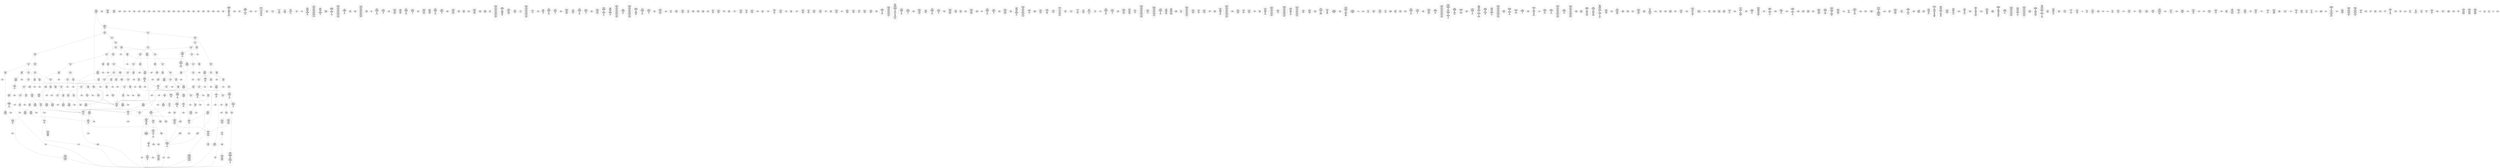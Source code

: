 /* Generated by GvGen v.1.0 (https://www.github.com/stricaud/gvgen) */

digraph G {
compound=true;
   node1 [label="[anywhere]"];
   node2 [label="# 0x0
PUSHX Data
PUSHX Data
MSTORE
PUSHX LogicData
CALLDATASIZE
LT
PUSHX Data
JUMPI
"];
   node3 [label="# 0xd
PUSHX Data
CALLDATALOAD
PUSHX BitData
SHR
PUSHX LogicData
GT
PUSHX Data
JUMPI
"];
   node4 [label="# 0x1e
PUSHX LogicData
GT
PUSHX Data
JUMPI
"];
   node5 [label="# 0x29
PUSHX LogicData
GT
PUSHX Data
JUMPI
"];
   node6 [label="# 0x34
PUSHX LogicData
EQ
PUSHX Data
JUMPI
"];
   node7 [label="# 0x3f
PUSHX LogicData
EQ
PUSHX Data
JUMPI
"];
   node8 [label="# 0x4a
PUSHX LogicData
EQ
PUSHX Data
JUMPI
"];
   node9 [label="# 0x55
PUSHX LogicData
EQ
PUSHX Data
JUMPI
"];
   node10 [label="# 0x60
PUSHX LogicData
EQ
PUSHX Data
JUMPI
"];
   node11 [label="# 0x6b
PUSHX LogicData
EQ
PUSHX Data
JUMPI
"];
   node12 [label="# 0x76
PUSHX Data
REVERT
"];
   node13 [label="# 0x7a
JUMPDEST
PUSHX LogicData
EQ
PUSHX Data
JUMPI
"];
   node14 [label="# 0x86
PUSHX LogicData
EQ
PUSHX Data
JUMPI
"];
   node15 [label="# 0x91
PUSHX LogicData
EQ
PUSHX Data
JUMPI
"];
   node16 [label="# 0x9c
PUSHX LogicData
EQ
PUSHX Data
JUMPI
"];
   node17 [label="# 0xa7
PUSHX LogicData
EQ
PUSHX Data
JUMPI
"];
   node18 [label="# 0xb2
PUSHX Data
REVERT
"];
   node19 [label="# 0xb6
JUMPDEST
PUSHX LogicData
GT
PUSHX Data
JUMPI
"];
   node20 [label="# 0xc2
PUSHX LogicData
EQ
PUSHX Data
JUMPI
"];
   node21 [label="# 0xcd
PUSHX LogicData
EQ
PUSHX Data
JUMPI
"];
   node22 [label="# 0xd8
PUSHX LogicData
EQ
PUSHX Data
JUMPI
"];
   node23 [label="# 0xe3
PUSHX LogicData
EQ
PUSHX Data
JUMPI
"];
   node24 [label="# 0xee
PUSHX LogicData
EQ
PUSHX Data
JUMPI
"];
   node25 [label="# 0xf9
PUSHX Data
REVERT
"];
   node26 [label="# 0xfd
JUMPDEST
PUSHX LogicData
EQ
PUSHX Data
JUMPI
"];
   node27 [label="# 0x109
PUSHX LogicData
EQ
PUSHX Data
JUMPI
"];
   node28 [label="# 0x114
PUSHX LogicData
EQ
PUSHX Data
JUMPI
"];
   node29 [label="# 0x11f
PUSHX LogicData
EQ
PUSHX Data
JUMPI
"];
   node30 [label="# 0x12a
PUSHX LogicData
EQ
PUSHX Data
JUMPI
"];
   node31 [label="# 0x135
PUSHX Data
REVERT
"];
   node32 [label="# 0x139
JUMPDEST
PUSHX LogicData
GT
PUSHX Data
JUMPI
"];
   node33 [label="# 0x145
PUSHX LogicData
GT
PUSHX Data
JUMPI
"];
   node34 [label="# 0x150
PUSHX LogicData
EQ
PUSHX Data
JUMPI
"];
   node35 [label="# 0x15b
PUSHX LogicData
EQ
PUSHX Data
JUMPI
"];
   node36 [label="# 0x166
PUSHX LogicData
EQ
PUSHX Data
JUMPI
"];
   node37 [label="# 0x171
PUSHX LogicData
EQ
PUSHX Data
JUMPI
"];
   node38 [label="# 0x17c
PUSHX LogicData
EQ
PUSHX Data
JUMPI
"];
   node39 [label="# 0x187
PUSHX LogicData
EQ
PUSHX Data
JUMPI
"];
   node40 [label="# 0x192
PUSHX Data
REVERT
"];
   node41 [label="# 0x196
JUMPDEST
PUSHX LogicData
EQ
PUSHX Data
JUMPI
"];
   node42 [label="# 0x1a2
PUSHX LogicData
EQ
PUSHX Data
JUMPI
"];
   node43 [label="# 0x1ad
PUSHX LogicData
EQ
PUSHX Data
JUMPI
"];
   node44 [label="# 0x1b8
PUSHX LogicData
EQ
PUSHX Data
JUMPI
"];
   node45 [label="# 0x1c3
PUSHX LogicData
EQ
PUSHX Data
JUMPI
"];
   node46 [label="# 0x1ce
PUSHX Data
REVERT
"];
   node47 [label="# 0x1d2
JUMPDEST
PUSHX LogicData
GT
PUSHX Data
JUMPI
"];
   node48 [label="# 0x1de
PUSHX LogicData
EQ
PUSHX Data
JUMPI
"];
   node49 [label="# 0x1e9
PUSHX LogicData
EQ
PUSHX Data
JUMPI
"];
   node50 [label="# 0x1f4
PUSHX LogicData
EQ
PUSHX Data
JUMPI
"];
   node51 [label="# 0x1ff
PUSHX LogicData
EQ
PUSHX Data
JUMPI
"];
   node52 [label="# 0x20a
PUSHX LogicData
EQ
PUSHX Data
JUMPI
"];
   node53 [label="# 0x215
PUSHX Data
REVERT
"];
   node54 [label="# 0x219
JUMPDEST
PUSHX LogicData
EQ
PUSHX Data
JUMPI
"];
   node55 [label="# 0x225
PUSHX LogicData
EQ
PUSHX Data
JUMPI
"];
   node56 [label="# 0x230
PUSHX LogicData
EQ
PUSHX Data
JUMPI
"];
   node57 [label="# 0x23b
PUSHX LogicData
EQ
PUSHX Data
JUMPI
"];
   node58 [label="# 0x246
PUSHX LogicData
EQ
PUSHX Data
JUMPI
"];
   node59 [label="# 0x251
JUMPDEST
PUSHX Data
REVERT
"];
   node60 [label="# 0x256
JUMPDEST
CALLVALUE
ISZERO
PUSHX Data
JUMPI
"];
   node61 [label="# 0x25e
PUSHX Data
REVERT
"];
   node62 [label="# 0x262
JUMPDEST
PUSHX Data
PUSHX Data
CALLDATASIZE
PUSHX Data
PUSHX Data
JUMP
"];
   node63 [label="# 0x271
JUMPDEST
PUSHX Data
JUMP
"];
   node64 [label="# 0x276
JUMPDEST
PUSHX MemData
MLOAD
ISZERO
ISZERO
MSTORE
PUSHX ArithData
ADD
"];
   node65 [label="# 0x282
JUMPDEST
PUSHX MemData
MLOAD
SUB
RETURN
"];
   node66 [label="# 0x28b
JUMPDEST
CALLVALUE
ISZERO
PUSHX Data
JUMPI
"];
   node67 [label="# 0x293
PUSHX Data
REVERT
"];
   node68 [label="# 0x297
JUMPDEST
PUSHX Data
PUSHX Data
JUMP
"];
   node69 [label="# 0x2a0
JUMPDEST
PUSHX MemData
MLOAD
PUSHX Data
PUSHX Data
JUMP
"];
   node70 [label="# 0x2ad
JUMPDEST
CALLVALUE
ISZERO
PUSHX Data
JUMPI
"];
   node71 [label="# 0x2b5
PUSHX Data
REVERT
"];
   node72 [label="# 0x2b9
JUMPDEST
PUSHX Data
PUSHX Data
CALLDATASIZE
PUSHX Data
PUSHX Data
JUMP
"];
   node73 [label="# 0x2c8
JUMPDEST
PUSHX Data
JUMP
"];
   node74 [label="# 0x2cd
JUMPDEST
PUSHX MemData
MLOAD
PUSHX ArithData
PUSHX BitData
PUSHX BitData
SHL
SUB
AND
MSTORE
PUSHX ArithData
ADD
PUSHX Data
JUMP
"];
   node75 [label="# 0x2e5
JUMPDEST
CALLVALUE
ISZERO
PUSHX Data
JUMPI
"];
   node76 [label="# 0x2ed
PUSHX Data
REVERT
"];
   node77 [label="# 0x2f1
JUMPDEST
PUSHX Data
PUSHX Data
CALLDATASIZE
PUSHX Data
PUSHX Data
JUMP
"];
   node78 [label="# 0x300
JUMPDEST
PUSHX Data
JUMP
"];
   node79 [label="# 0x305
JUMPDEST
STOP
"];
   node80 [label="# 0x307
JUMPDEST
CALLVALUE
ISZERO
PUSHX Data
JUMPI
"];
   node81 [label="# 0x30f
PUSHX Data
REVERT
"];
   node82 [label="# 0x313
JUMPDEST
PUSHX Data
PUSHX Data
CALLDATASIZE
PUSHX Data
PUSHX Data
JUMP
"];
   node83 [label="# 0x322
JUMPDEST
PUSHX Data
JUMP
"];
   node84 [label="# 0x327
JUMPDEST
CALLVALUE
ISZERO
PUSHX Data
JUMPI
"];
   node85 [label="# 0x32f
PUSHX Data
REVERT
"];
   node86 [label="# 0x333
JUMPDEST
PUSHX Data
PUSHX Data
CALLDATASIZE
PUSHX Data
PUSHX Data
JUMP
"];
   node87 [label="# 0x342
JUMPDEST
PUSHX Data
JUMP
"];
   node88 [label="# 0x347
JUMPDEST
CALLVALUE
ISZERO
PUSHX Data
JUMPI
"];
   node89 [label="# 0x34f
PUSHX Data
REVERT
"];
   node90 [label="# 0x353
JUMPDEST
PUSHX Data
PUSHX StorData
SLOAD
JUMP
"];
   node91 [label="# 0x35d
JUMPDEST
PUSHX MemData
MLOAD
MSTORE
PUSHX ArithData
ADD
PUSHX Data
JUMP
"];
   node92 [label="# 0x36b
JUMPDEST
CALLVALUE
ISZERO
PUSHX Data
JUMPI
"];
   node93 [label="# 0x373
PUSHX Data
REVERT
"];
   node94 [label="# 0x377
JUMPDEST
PUSHX StorData
SLOAD
PUSHX Data
JUMP
"];
   node95 [label="# 0x380
JUMPDEST
CALLVALUE
ISZERO
PUSHX Data
JUMPI
"];
   node96 [label="# 0x388
PUSHX Data
REVERT
"];
   node97 [label="# 0x38c
JUMPDEST
PUSHX Data
PUSHX Data
CALLDATASIZE
PUSHX Data
PUSHX Data
JUMP
"];
   node98 [label="# 0x39b
JUMPDEST
PUSHX Data
JUMP
"];
   node99 [label="# 0x3a0
JUMPDEST
CALLVALUE
ISZERO
PUSHX Data
JUMPI
"];
   node100 [label="# 0x3a8
PUSHX Data
REVERT
"];
   node101 [label="# 0x3ac
JUMPDEST
PUSHX Data
PUSHX Data
CALLDATASIZE
PUSHX Data
PUSHX Data
JUMP
"];
   node102 [label="# 0x3bb
JUMPDEST
PUSHX Data
JUMP
"];
   node103 [label="# 0x3c0
JUMPDEST
CALLVALUE
ISZERO
PUSHX Data
JUMPI
"];
   node104 [label="# 0x3c8
PUSHX Data
REVERT
"];
   node105 [label="# 0x3cc
JUMPDEST
PUSHX Data
PUSHX Data
CALLDATASIZE
PUSHX Data
PUSHX Data
JUMP
"];
   node106 [label="# 0x3db
JUMPDEST
PUSHX Data
JUMP
"];
   node107 [label="# 0x3e0
JUMPDEST
CALLVALUE
ISZERO
PUSHX Data
JUMPI
"];
   node108 [label="# 0x3e8
PUSHX Data
REVERT
"];
   node109 [label="# 0x3ec
JUMPDEST
PUSHX Data
PUSHX Data
JUMP
"];
   node110 [label="# 0x3f5
JUMPDEST
CALLVALUE
ISZERO
PUSHX Data
JUMPI
"];
   node111 [label="# 0x3fd
PUSHX Data
REVERT
"];
   node112 [label="# 0x401
JUMPDEST
PUSHX Data
PUSHX Data
CALLDATASIZE
PUSHX Data
PUSHX Data
JUMP
"];
   node113 [label="# 0x410
JUMPDEST
PUSHX Data
JUMP
"];
   node114 [label="# 0x415
JUMPDEST
CALLVALUE
ISZERO
PUSHX Data
JUMPI
"];
   node115 [label="# 0x41d
PUSHX Data
REVERT
"];
   node116 [label="# 0x421
JUMPDEST
PUSHX Data
PUSHX StorData
SLOAD
JUMP
"];
   node117 [label="# 0x42b
JUMPDEST
CALLVALUE
ISZERO
PUSHX Data
JUMPI
"];
   node118 [label="# 0x433
PUSHX Data
REVERT
"];
   node119 [label="# 0x437
JUMPDEST
PUSHX Data
PUSHX Data
CALLDATASIZE
PUSHX Data
PUSHX Data
JUMP
"];
   node120 [label="# 0x446
JUMPDEST
PUSHX Data
JUMP
"];
   node121 [label="# 0x44b
JUMPDEST
CALLVALUE
ISZERO
PUSHX Data
JUMPI
"];
   node122 [label="# 0x453
PUSHX Data
REVERT
"];
   node123 [label="# 0x457
JUMPDEST
PUSHX Data
PUSHX Data
CALLDATASIZE
PUSHX Data
PUSHX Data
JUMP
"];
   node124 [label="# 0x466
JUMPDEST
PUSHX Data
JUMP
"];
   node125 [label="# 0x46b
JUMPDEST
CALLVALUE
ISZERO
PUSHX Data
JUMPI
"];
   node126 [label="# 0x473
PUSHX Data
REVERT
"];
   node127 [label="# 0x477
JUMPDEST
PUSHX Data
PUSHX Data
CALLDATASIZE
PUSHX Data
PUSHX Data
JUMP
"];
   node128 [label="# 0x486
JUMPDEST
PUSHX Data
JUMP
"];
   node129 [label="# 0x48b
JUMPDEST
CALLVALUE
ISZERO
PUSHX Data
JUMPI
"];
   node130 [label="# 0x493
PUSHX Data
REVERT
"];
   node131 [label="# 0x497
JUMPDEST
PUSHX Data
PUSHX StorData
SLOAD
JUMP
"];
   node132 [label="# 0x4a1
JUMPDEST
CALLVALUE
ISZERO
PUSHX Data
JUMPI
"];
   node133 [label="# 0x4a9
PUSHX Data
REVERT
"];
   node134 [label="# 0x4ad
JUMPDEST
PUSHX Data
PUSHX Data
CALLDATASIZE
PUSHX Data
PUSHX Data
JUMP
"];
   node135 [label="# 0x4bc
JUMPDEST
PUSHX Data
JUMP
"];
   node136 [label="# 0x4c1
JUMPDEST
CALLVALUE
ISZERO
PUSHX Data
JUMPI
"];
   node137 [label="# 0x4c9
PUSHX Data
REVERT
"];
   node138 [label="# 0x4cd
JUMPDEST
PUSHX Data
PUSHX StorData
SLOAD
JUMP
"];
   node139 [label="# 0x4d7
JUMPDEST
CALLVALUE
ISZERO
PUSHX Data
JUMPI
"];
   node140 [label="# 0x4df
PUSHX Data
REVERT
"];
   node141 [label="# 0x4e3
JUMPDEST
PUSHX Data
PUSHX StorData
SLOAD
JUMP
"];
   node142 [label="# 0x4ed
JUMPDEST
CALLVALUE
ISZERO
PUSHX Data
JUMPI
"];
   node143 [label="# 0x4f5
PUSHX Data
REVERT
"];
   node144 [label="# 0x4f9
JUMPDEST
PUSHX Data
PUSHX Data
CALLDATASIZE
PUSHX Data
PUSHX Data
JUMP
"];
   node145 [label="# 0x508
JUMPDEST
PUSHX Data
JUMP
"];
   node146 [label="# 0x50d
JUMPDEST
CALLVALUE
ISZERO
PUSHX Data
JUMPI
"];
   node147 [label="# 0x515
PUSHX Data
REVERT
"];
   node148 [label="# 0x519
JUMPDEST
PUSHX Data
PUSHX Data
JUMP
"];
   node149 [label="# 0x522
JUMPDEST
CALLVALUE
ISZERO
PUSHX Data
JUMPI
"];
   node150 [label="# 0x52a
PUSHX Data
REVERT
"];
   node151 [label="# 0x52e
JUMPDEST
PUSHX Data
PUSHX StorData
SLOAD
JUMP
"];
   node152 [label="# 0x538
JUMPDEST
CALLVALUE
ISZERO
PUSHX Data
JUMPI
"];
   node153 [label="# 0x540
PUSHX Data
REVERT
"];
   node154 [label="# 0x544
JUMPDEST
PUSHX Data
PUSHX Data
CALLDATASIZE
PUSHX Data
PUSHX Data
JUMP
"];
   node155 [label="# 0x553
JUMPDEST
PUSHX Data
JUMP
"];
   node156 [label="# 0x558
JUMPDEST
CALLVALUE
ISZERO
PUSHX Data
JUMPI
"];
   node157 [label="# 0x560
PUSHX Data
REVERT
"];
   node158 [label="# 0x564
JUMPDEST
PUSHX Data
PUSHX Data
JUMP
"];
   node159 [label="# 0x56d
JUMPDEST
CALLVALUE
ISZERO
PUSHX Data
JUMPI
"];
   node160 [label="# 0x575
PUSHX Data
REVERT
"];
   node161 [label="# 0x579
JUMPDEST
PUSHX StorData
SLOAD
PUSHX ArithData
PUSHX BitData
PUSHX BitData
SHL
SUB
AND
PUSHX Data
JUMP
"];
   node162 [label="# 0x58b
JUMPDEST
CALLVALUE
ISZERO
PUSHX Data
JUMPI
"];
   node163 [label="# 0x593
PUSHX Data
REVERT
"];
   node164 [label="# 0x597
JUMPDEST
PUSHX Data
PUSHX Data
JUMP
"];
   node165 [label="# 0x5a0
JUMPDEST
CALLVALUE
ISZERO
PUSHX Data
JUMPI
"];
   node166 [label="# 0x5a8
PUSHX Data
REVERT
"];
   node167 [label="# 0x5ac
JUMPDEST
PUSHX Data
PUSHX Data
CALLDATASIZE
PUSHX Data
PUSHX Data
JUMP
"];
   node168 [label="# 0x5bb
JUMPDEST
PUSHX Data
JUMP
"];
   node169 [label="# 0x5c0
JUMPDEST
CALLVALUE
ISZERO
PUSHX Data
JUMPI
"];
   node170 [label="# 0x5c8
PUSHX Data
REVERT
"];
   node171 [label="# 0x5cc
JUMPDEST
PUSHX Data
PUSHX Data
CALLDATASIZE
PUSHX Data
PUSHX Data
JUMP
"];
   node172 [label="# 0x5db
JUMPDEST
PUSHX Data
JUMP
"];
   node173 [label="# 0x5e0
JUMPDEST
CALLVALUE
ISZERO
PUSHX Data
JUMPI
"];
   node174 [label="# 0x5e8
PUSHX Data
REVERT
"];
   node175 [label="# 0x5ec
JUMPDEST
PUSHX Data
PUSHX Data
CALLDATASIZE
PUSHX Data
PUSHX Data
JUMP
"];
   node176 [label="# 0x5fb
JUMPDEST
PUSHX Data
JUMP
"];
   node177 [label="# 0x600
JUMPDEST
CALLVALUE
ISZERO
PUSHX Data
JUMPI
"];
   node178 [label="# 0x608
PUSHX Data
REVERT
"];
   node179 [label="# 0x60c
JUMPDEST
PUSHX Data
PUSHX Data
CALLDATASIZE
PUSHX Data
PUSHX Data
JUMP
"];
   node180 [label="# 0x61b
JUMPDEST
PUSHX Data
JUMP
"];
   node181 [label="# 0x620
JUMPDEST
CALLVALUE
ISZERO
PUSHX Data
JUMPI
"];
   node182 [label="# 0x628
PUSHX Data
REVERT
"];
   node183 [label="# 0x62c
JUMPDEST
PUSHX Data
PUSHX StorData
SLOAD
JUMP
"];
   node184 [label="# 0x636
JUMPDEST
CALLVALUE
ISZERO
PUSHX Data
JUMPI
"];
   node185 [label="# 0x63e
PUSHX Data
REVERT
"];
   node186 [label="# 0x642
JUMPDEST
PUSHX Data
PUSHX Data
CALLDATASIZE
PUSHX Data
PUSHX Data
JUMP
"];
   node187 [label="# 0x651
JUMPDEST
PUSHX Data
JUMP
"];
   node188 [label="# 0x656
JUMPDEST
CALLVALUE
ISZERO
PUSHX Data
JUMPI
"];
   node189 [label="# 0x65e
PUSHX Data
REVERT
"];
   node190 [label="# 0x662
JUMPDEST
PUSHX Data
PUSHX StorData
SLOAD
JUMP
"];
   node191 [label="# 0x66c
JUMPDEST
CALLVALUE
ISZERO
PUSHX Data
JUMPI
"];
   node192 [label="# 0x674
PUSHX Data
REVERT
"];
   node193 [label="# 0x678
JUMPDEST
PUSHX Data
PUSHX Data
CALLDATASIZE
PUSHX Data
PUSHX Data
JUMP
"];
   node194 [label="# 0x687
JUMPDEST
PUSHX Data
JUMP
"];
   node195 [label="# 0x68c
JUMPDEST
CALLVALUE
ISZERO
PUSHX Data
JUMPI
"];
   node196 [label="# 0x694
PUSHX Data
REVERT
"];
   node197 [label="# 0x698
JUMPDEST
PUSHX Data
PUSHX StorData
SLOAD
JUMP
"];
   node198 [label="# 0x6a2
JUMPDEST
CALLVALUE
ISZERO
PUSHX Data
JUMPI
"];
   node199 [label="# 0x6aa
PUSHX Data
REVERT
"];
   node200 [label="# 0x6ae
JUMPDEST
PUSHX Data
PUSHX StorData
SLOAD
JUMP
"];
   node201 [label="# 0x6b8
JUMPDEST
CALLVALUE
ISZERO
PUSHX Data
JUMPI
"];
   node202 [label="# 0x6c0
PUSHX Data
REVERT
"];
   node203 [label="# 0x6c4
JUMPDEST
PUSHX Data
PUSHX Data
CALLDATASIZE
PUSHX Data
PUSHX Data
JUMP
"];
   node204 [label="# 0x6d3
JUMPDEST
PUSHX Data
JUMP
"];
   node205 [label="# 0x6d8
JUMPDEST
CALLVALUE
ISZERO
PUSHX Data
JUMPI
"];
   node206 [label="# 0x6e0
PUSHX Data
REVERT
"];
   node207 [label="# 0x6e4
JUMPDEST
PUSHX Data
PUSHX Data
CALLDATASIZE
PUSHX Data
PUSHX Data
JUMP
"];
   node208 [label="# 0x6f3
JUMPDEST
PUSHX ArithData
PUSHX BitData
PUSHX BitData
SHL
SUB
AND
PUSHX Data
MSTORE
PUSHX Data
PUSHX Data
MSTORE
PUSHX Data
SHA3
AND
MSTORE
MSTORE
SHA3
SLOAD
PUSHX BitData
AND
JUMP
"];
   node209 [label="# 0x721
JUMPDEST
PUSHX Data
PUSHX Data
CALLDATASIZE
PUSHX Data
PUSHX Data
JUMP
"];
   node210 [label="# 0x72f
JUMPDEST
PUSHX Data
JUMP
"];
   node211 [label="# 0x734
JUMPDEST
CALLVALUE
ISZERO
PUSHX Data
JUMPI
"];
   node212 [label="# 0x73c
PUSHX Data
REVERT
"];
   node213 [label="# 0x740
JUMPDEST
PUSHX Data
PUSHX Data
CALLDATASIZE
PUSHX Data
PUSHX Data
JUMP
"];
   node214 [label="# 0x74f
JUMPDEST
PUSHX Data
JUMP
"];
   node215 [label="# 0x754
JUMPDEST
PUSHX Data
PUSHX ArithData
PUSHX BitData
PUSHX BitData
SHL
SUB
NOT
AND
PUSHX BitData
PUSHX BitData
SHL
EQ
PUSHX Data
JUMPI
"];
   node216 [label="# 0x770
PUSHX Data
PUSHX Data
JUMP
"];
   node217 [label="# 0x779
JUMPDEST
JUMP
"];
   node218 [label="# 0x77f
JUMPDEST
PUSHX Data
PUSHX StorData
SLOAD
PUSHX Data
PUSHX Data
JUMP
"];
   node219 [label="# 0x78e
JUMPDEST
PUSHX ArithData
ADD
PUSHX ArithData
DIV
MUL
PUSHX ArithData
ADD
PUSHX MemData
MLOAD
ADD
PUSHX Data
MSTORE
MSTORE
PUSHX ArithData
ADD
SLOAD
PUSHX Data
PUSHX Data
JUMP
"];
   node220 [label="# 0x7ba
JUMPDEST
ISZERO
PUSHX Data
JUMPI
"];
   node221 [label="# 0x7c1
PUSHX LogicData
LT
PUSHX Data
JUMPI
"];
   node222 [label="# 0x7c9
PUSHX ArithData
SLOAD
DIV
MUL
MSTORE
PUSHX ArithData
ADD
PUSHX Data
JUMP
"];
   node223 [label="# 0x7dc
JUMPDEST
ADD
PUSHX Data
MSTORE
PUSHX Data
PUSHX Data
SHA3
"];
   node224 [label="# 0x7ea
JUMPDEST
SLOAD
MSTORE
PUSHX ArithData
ADD
PUSHX ArithData
ADD
GT
PUSHX Data
JUMPI
"];
   node225 [label="# 0x7fe
SUB
PUSHX BitData
AND
ADD
"];
   node226 [label="# 0x807
JUMPDEST
JUMP
"];
   node227 [label="# 0x811
JUMPDEST
PUSHX Data
MSTORE
PUSHX Data
PUSHX Data
MSTORE
PUSHX Data
SHA3
SLOAD
PUSHX ArithData
PUSHX BitData
PUSHX BitData
SHL
SUB
AND
PUSHX Data
JUMPI
"];
   node228 [label="# 0x82e
PUSHX MemData
MLOAD
PUSHX BitData
PUSHX BitData
SHL
MSTORE
PUSHX Data
PUSHX ArithData
ADD
MSTORE
PUSHX Data
PUSHX ArithData
ADD
MSTORE
PUSHX Data
PUSHX ArithData
ADD
MSTORE
PUSHX BitData
PUSHX BitData
SHL
PUSHX ArithData
ADD
MSTORE
PUSHX ArithData
ADD
"];
   node229 [label="# 0x886
JUMPDEST
PUSHX MemData
MLOAD
SUB
REVERT
"];
   node230 [label="# 0x88f
JUMPDEST
PUSHX Data
MSTORE
PUSHX Data
PUSHX Data
MSTORE
PUSHX Data
SHA3
SLOAD
PUSHX ArithData
PUSHX BitData
PUSHX BitData
SHL
SUB
AND
JUMP
"];
   node231 [label="# 0x8ab
JUMPDEST
PUSHX Data
PUSHX Data
PUSHX Data
JUMP
"];
   node232 [label="# 0x8b6
JUMPDEST
PUSHX ArithData
PUSHX BitData
PUSHX BitData
SHL
SUB
AND
PUSHX ArithData
PUSHX BitData
PUSHX BitData
SHL
SUB
AND
EQ
ISZERO
PUSHX Data
JUMPI
"];
   node233 [label="# 0x8d3
PUSHX MemData
MLOAD
PUSHX BitData
PUSHX BitData
SHL
MSTORE
PUSHX Data
PUSHX ArithData
ADD
MSTORE
PUSHX Data
PUSHX ArithData
ADD
MSTORE
PUSHX Data
PUSHX ArithData
ADD
MSTORE
PUSHX BitData
PUSHX BitData
SHL
PUSHX ArithData
ADD
MSTORE
PUSHX ArithData
ADD
PUSHX Data
JUMP
"];
   node234 [label="# 0x924
JUMPDEST
CALLER
PUSHX ArithData
PUSHX BitData
PUSHX BitData
SHL
SUB
AND
EQ
PUSHX Data
JUMPI
"];
   node235 [label="# 0x936
PUSHX Data
CALLER
PUSHX Data
JUMP
"];
   node236 [label="# 0x940
JUMPDEST
PUSHX Data
JUMPI
"];
   node237 [label="# 0x945
PUSHX MemData
MLOAD
PUSHX BitData
PUSHX BitData
SHL
MSTORE
PUSHX Data
PUSHX ArithData
ADD
MSTORE
PUSHX Data
PUSHX ArithData
ADD
MSTORE
PUSHX Data
PUSHX ArithData
ADD
MSTORE
PUSHX Data
PUSHX ArithData
ADD
MSTORE
PUSHX ArithData
ADD
PUSHX Data
JUMP
"];
   node238 [label="# 0x9b2
JUMPDEST
PUSHX Data
PUSHX Data
JUMP
"];
   node239 [label="# 0x9bc
JUMPDEST
JUMP
"];
   node240 [label="# 0x9c1
JUMPDEST
PUSHX StorData
SLOAD
PUSHX ArithData
PUSHX BitData
PUSHX BitData
SHL
SUB
AND
CALLER
EQ
PUSHX Data
JUMPI
"];
   node241 [label="# 0x9d5
PUSHX StorData
SLOAD
PUSHX ArithData
PUSHX BitData
PUSHX BitData
SHL
SUB
AND
CALLER
EQ
"];
   node242 [label="# 0x9e4
JUMPDEST
PUSHX Data
JUMPI
"];
   node243 [label="# 0x9e9
PUSHX MemData
MLOAD
PUSHX BitData
PUSHX BitData
SHL
MSTORE
PUSHX ArithData
ADD
PUSHX Data
PUSHX Data
JUMP
"];
   node244 [label="# 0xa00
JUMPDEST
PUSHX Data
SSTORE
PUSHX Data
SSTORE
PUSHX Data
SSTORE
PUSHX Data
SSTORE
JUMP
"];
   node245 [label="# 0xa14
JUMPDEST
PUSHX StorData
SLOAD
PUSHX ArithData
PUSHX BitData
PUSHX BitData
SHL
SUB
AND
CALLER
EQ
PUSHX Data
JUMPI
"];
   node246 [label="# 0xa28
PUSHX StorData
SLOAD
PUSHX ArithData
PUSHX BitData
PUSHX BitData
SHL
SUB
AND
CALLER
EQ
"];
   node247 [label="# 0xa37
JUMPDEST
PUSHX Data
JUMPI
"];
   node248 [label="# 0xa3c
PUSHX MemData
MLOAD
PUSHX BitData
PUSHX BitData
SHL
MSTORE
PUSHX ArithData
ADD
PUSHX Data
PUSHX Data
JUMP
"];
   node249 [label="# 0xa53
JUMPDEST
PUSHX Data
SSTORE
PUSHX Data
SSTORE
PUSHX Data
SSTORE
PUSHX Data
SSTORE
JUMP
"];
   node250 [label="# 0xa67
JUMPDEST
PUSHX StorData
SLOAD
PUSHX ArithData
PUSHX BitData
PUSHX BitData
SHL
SUB
AND
CALLER
EQ
PUSHX Data
JUMPI
"];
   node251 [label="# 0xa7b
PUSHX StorData
SLOAD
PUSHX ArithData
PUSHX BitData
PUSHX BitData
SHL
SUB
AND
CALLER
EQ
"];
   node252 [label="# 0xa8a
JUMPDEST
PUSHX Data
JUMPI
"];
   node253 [label="# 0xa8f
PUSHX MemData
MLOAD
PUSHX BitData
PUSHX BitData
SHL
MSTORE
PUSHX ArithData
ADD
PUSHX Data
PUSHX Data
JUMP
"];
   node254 [label="# 0xaa6
JUMPDEST
PUSHX Data
SSTORE
JUMP
"];
   node255 [label="# 0xaab
JUMPDEST
PUSHX Data
CALLER
PUSHX Data
JUMP
"];
   node256 [label="# 0xab5
JUMPDEST
PUSHX Data
JUMPI
"];
   node257 [label="# 0xaba
PUSHX MemData
MLOAD
PUSHX BitData
PUSHX BitData
SHL
MSTORE
PUSHX ArithData
ADD
PUSHX Data
PUSHX Data
JUMP
"];
   node258 [label="# 0xad1
JUMPDEST
PUSHX Data
PUSHX Data
JUMP
"];
   node259 [label="# 0xadc
JUMPDEST
PUSHX Data
PUSHX Data
PUSHX Data
JUMP
"];
   node260 [label="# 0xae7
JUMPDEST
LT
PUSHX Data
JUMPI
"];
   node261 [label="# 0xaee
PUSHX MemData
MLOAD
PUSHX BitData
PUSHX BitData
SHL
MSTORE
PUSHX Data
PUSHX ArithData
ADD
MSTORE
PUSHX Data
PUSHX ArithData
ADD
MSTORE
PUSHX Data
PUSHX ArithData
ADD
MSTORE
PUSHX BitData
PUSHX BitData
SHL
PUSHX ArithData
ADD
MSTORE
PUSHX ArithData
ADD
PUSHX Data
JUMP
"];
   node262 [label="# 0xb49
JUMPDEST
PUSHX ArithData
PUSHX BitData
PUSHX BitData
SHL
SUB
AND
PUSHX Data
MSTORE
PUSHX Data
PUSHX Data
MSTORE
PUSHX Data
SHA3
MSTORE
MSTORE
SHA3
SLOAD
JUMP
"];
   node263 [label="# 0xb72
JUMPDEST
PUSHX StorData
SLOAD
PUSHX ArithData
PUSHX BitData
PUSHX BitData
SHL
SUB
AND
CALLER
EQ
PUSHX Data
JUMPI
"];
   node264 [label="# 0xb86
PUSHX StorData
SLOAD
PUSHX ArithData
PUSHX BitData
PUSHX BitData
SHL
SUB
AND
CALLER
EQ
"];
   node265 [label="# 0xb95
JUMPDEST
PUSHX Data
JUMPI
"];
   node266 [label="# 0xb9a
PUSHX MemData
MLOAD
PUSHX BitData
PUSHX BitData
SHL
MSTORE
PUSHX ArithData
ADD
PUSHX Data
PUSHX Data
JUMP
"];
   node267 [label="# 0xbb1
JUMPDEST
PUSHX MemData
MLOAD
SELFBALANCE
CALLER
ISZERO
PUSHX ArithData
MUL
PUSHX Data
CALL
ISZERO
ISZERO
PUSHX Data
JUMPI
"];
   node268 [label="# 0xbd7
RETURNDATASIZE
PUSHX Data
RETURNDATACOPY
RETURNDATASIZE
PUSHX Data
REVERT
"];
   node269 [label="# 0xbe0
JUMPDEST
JUMP
"];
   node270 [label="# 0xbe4
JUMPDEST
PUSHX Data
PUSHX MemData
MLOAD
PUSHX ArithData
ADD
PUSHX Data
MSTORE
PUSHX Data
MSTORE
PUSHX Data
JUMP
"];
   node271 [label="# 0xbff
JUMPDEST
PUSHX Data
PUSHX Data
PUSHX StorData
SLOAD
JUMP
"];
   node272 [label="# 0xc0a
JUMPDEST
LT
PUSHX Data
JUMPI
"];
   node273 [label="# 0xc11
PUSHX MemData
MLOAD
PUSHX BitData
PUSHX BitData
SHL
MSTORE
PUSHX Data
PUSHX ArithData
ADD
MSTORE
PUSHX Data
PUSHX ArithData
ADD
MSTORE
PUSHX Data
PUSHX ArithData
ADD
MSTORE
PUSHX BitData
PUSHX BitData
SHL
PUSHX ArithData
ADD
MSTORE
PUSHX ArithData
ADD
PUSHX Data
JUMP
"];
   node274 [label="# 0xc6d
JUMPDEST
PUSHX StorData
SLOAD
LT
PUSHX Data
JUMPI
"];
   node275 [label="# 0xc79
PUSHX Data
PUSHX Data
JUMP
"];
   node276 [label="# 0xc80
JUMPDEST
PUSHX Data
MSTORE
PUSHX Data
PUSHX Data
SHA3
ADD
SLOAD
JUMP
"];
   node277 [label="# 0xc92
JUMPDEST
PUSHX StorData
SLOAD
PUSHX ArithData
PUSHX BitData
PUSHX BitData
SHL
SUB
AND
CALLER
EQ
PUSHX Data
JUMPI
"];
   node278 [label="# 0xca6
PUSHX StorData
SLOAD
PUSHX ArithData
PUSHX BitData
PUSHX BitData
SHL
SUB
AND
CALLER
EQ
"];
   node279 [label="# 0xcb5
JUMPDEST
PUSHX Data
JUMPI
"];
   node280 [label="# 0xcba
PUSHX MemData
MLOAD
PUSHX BitData
PUSHX BitData
SHL
MSTORE
PUSHX ArithData
ADD
PUSHX Data
PUSHX Data
JUMP
"];
   node281 [label="# 0xcd1
JUMPDEST
MLOAD
PUSHX Data
PUSHX Data
PUSHX ArithData
ADD
PUSHX Data
JUMP
"];
   node282 [label="# 0xce4
JUMPDEST
PUSHX StorData
SLOAD
PUSHX ArithData
PUSHX BitData
PUSHX BitData
SHL
SUB
AND
CALLER
EQ
PUSHX Data
JUMPI
"];
   node283 [label="# 0xcf8
PUSHX StorData
SLOAD
PUSHX ArithData
PUSHX BitData
PUSHX BitData
SHL
SUB
AND
CALLER
EQ
"];
   node284 [label="# 0xd07
JUMPDEST
PUSHX Data
JUMPI
"];
   node285 [label="# 0xd0c
PUSHX MemData
MLOAD
PUSHX BitData
PUSHX BitData
SHL
MSTORE
PUSHX ArithData
ADD
PUSHX Data
PUSHX Data
JUMP
"];
   node286 [label="# 0xd23
JUMPDEST
PUSHX StorData
SLOAD
PUSHX ArithData
PUSHX BitData
PUSHX BitData
SHL
SUB
NOT
AND
PUSHX ArithData
PUSHX BitData
PUSHX BitData
SHL
SUB
AND
OR
SSTORE
JUMP
"];
   node287 [label="# 0xd45
JUMPDEST
PUSHX Data
MSTORE
PUSHX Data
PUSHX Data
MSTORE
PUSHX Data
SHA3
SLOAD
PUSHX ArithData
PUSHX BitData
PUSHX BitData
SHL
SUB
AND
PUSHX Data
JUMPI
"];
   node288 [label="# 0xd63
PUSHX MemData
MLOAD
PUSHX BitData
PUSHX BitData
SHL
MSTORE
PUSHX Data
PUSHX ArithData
ADD
MSTORE
PUSHX Data
PUSHX ArithData
ADD
MSTORE
PUSHX Data
PUSHX ArithData
ADD
MSTORE
PUSHX BitData
PUSHX BitData
SHL
PUSHX ArithData
ADD
MSTORE
PUSHX ArithData
ADD
PUSHX Data
JUMP
"];
   node289 [label="# 0xdbc
JUMPDEST
PUSHX Data
PUSHX ArithData
PUSHX BitData
PUSHX BitData
SHL
SUB
AND
PUSHX Data
JUMPI
"];
   node290 [label="# 0xdcd
PUSHX MemData
MLOAD
PUSHX BitData
PUSHX BitData
SHL
MSTORE
PUSHX Data
PUSHX ArithData
ADD
MSTORE
PUSHX Data
PUSHX ArithData
ADD
MSTORE
PUSHX Data
PUSHX ArithData
ADD
MSTORE
PUSHX BitData
PUSHX BitData
SHL
PUSHX ArithData
ADD
MSTORE
PUSHX ArithData
ADD
PUSHX Data
JUMP
"];
   node291 [label="# 0xe27
JUMPDEST
PUSHX ArithData
PUSHX BitData
PUSHX BitData
SHL
SUB
AND
PUSHX Data
MSTORE
PUSHX Data
PUSHX Data
MSTORE
PUSHX Data
SHA3
SLOAD
JUMP
"];
   node292 [label="# 0xe43
JUMPDEST
PUSHX StorData
SLOAD
PUSHX ArithData
PUSHX BitData
PUSHX BitData
SHL
SUB
AND
CALLER
EQ
PUSHX Data
JUMPI
"];
   node293 [label="# 0xe57
PUSHX StorData
SLOAD
PUSHX ArithData
PUSHX BitData
PUSHX BitData
SHL
SUB
AND
CALLER
EQ
"];
   node294 [label="# 0xe66
JUMPDEST
PUSHX Data
JUMPI
"];
   node295 [label="# 0xe6b
PUSHX MemData
MLOAD
PUSHX BitData
PUSHX BitData
SHL
MSTORE
PUSHX ArithData
ADD
PUSHX Data
PUSHX Data
JUMP
"];
   node296 [label="# 0xe82
JUMPDEST
PUSHX StorData
SLOAD
PUSHX MemData
MLOAD
PUSHX Data
PUSHX ArithData
PUSHX BitData
PUSHX BitData
SHL
SUB
AND
PUSHX Data
LOGX
PUSHX StorData
SLOAD
PUSHX ArithData
PUSHX BitData
PUSHX BitData
SHL
SUB
NOT
AND
SSTORE
JUMP
"];
   node297 [label="# 0xecc
JUMPDEST
PUSHX StorData
SLOAD
PUSHX ArithData
PUSHX BitData
PUSHX BitData
SHL
SUB
AND
CALLER
EQ
PUSHX Data
JUMPI
"];
   node298 [label="# 0xee0
PUSHX StorData
SLOAD
PUSHX ArithData
PUSHX BitData
PUSHX BitData
SHL
SUB
AND
CALLER
EQ
"];
   node299 [label="# 0xeef
JUMPDEST
PUSHX Data
JUMPI
"];
   node300 [label="# 0xef4
PUSHX MemData
MLOAD
PUSHX BitData
PUSHX BitData
SHL
MSTORE
PUSHX ArithData
ADD
PUSHX Data
PUSHX Data
JUMP
"];
   node301 [label="# 0xf0b
JUMPDEST
PUSHX Data
"];
   node302 [label="# 0xf0e
JUMPDEST
LT
ISZERO
PUSHX Data
JUMPI
"];
   node303 [label="# 0xf17
PUSHX Data
PUSHX Data
PUSHX StorData
SLOAD
JUMP
"];
   node304 [label="# 0xf21
JUMPDEST
PUSHX StorData
SLOAD
PUSHX Data
PUSHX StorData
SLOAD
JUMP
"];
   node305 [label="# 0xf2f
JUMPDEST
LT
ISZERO
PUSHX Data
JUMPI
"];
   node306 [label="# 0xf36
PUSHX Data
PUSHX Data
PUSHX Data
JUMP
"];
   node307 [label="# 0xf3f
JUMPDEST
PUSHX Data
PUSHX Data
JUMP
"];
   node308 [label="# 0xf49
JUMPDEST
PUSHX Data
PUSHX Data
JUMP
"];
   node309 [label="# 0xf54
JUMPDEST
PUSHX Data
JUMP
"];
   node310 [label="# 0xf5c
JUMPDEST
PUSHX Data
PUSHX StorData
SLOAD
PUSHX StorData
SLOAD
PUSHX Data
PUSHX Data
JUMP
"];
   node311 [label="# 0xf6e
JUMPDEST
TIMESTAMP
LT
ISZERO
ISZERO
PUSHX Data
JUMPI
"];
   node312 [label="# 0xf78
PUSHX StorData
SLOAD
PUSHX StorData
SLOAD
PUSHX Data
PUSHX Data
JUMP
"];
   node313 [label="# 0xf88
JUMPDEST
TIMESTAMP
LT
"];
   node314 [label="# 0xf8b
JUMPDEST
ISZERO
PUSHX Data
JUMPI
"];
   node315 [label="# 0xf91
PUSHX StorData
SLOAD
JUMP
"];
   node316 [label="# 0xf97
JUMPDEST
PUSHX StorData
SLOAD
PUSHX StorData
SLOAD
PUSHX Data
PUSHX Data
JUMP
"];
   node317 [label="# 0xfa7
JUMPDEST
TIMESTAMP
LT
ISZERO
ISZERO
PUSHX Data
JUMPI
"];
   node318 [label="# 0xfb1
PUSHX StorData
SLOAD
PUSHX StorData
SLOAD
PUSHX Data
PUSHX Data
JUMP
"];
   node319 [label="# 0xfc1
JUMPDEST
TIMESTAMP
LT
"];
   node320 [label="# 0xfc4
JUMPDEST
ISZERO
PUSHX Data
JUMPI
"];
   node321 [label="# 0xfca
PUSHX StorData
SLOAD
JUMP
"];
   node322 [label="# 0xfd0
JUMPDEST
PUSHX StorData
SLOAD
TIMESTAMP
LT
ISZERO
ISZERO
PUSHX Data
JUMPI
"];
   node323 [label="# 0xfdd
PUSHX StorData
SLOAD
PUSHX StorData
SLOAD
PUSHX Data
PUSHX Data
JUMP
"];
   node324 [label="# 0xfed
JUMPDEST
TIMESTAMP
LT
"];
   node325 [label="# 0xff0
JUMPDEST
ISZERO
PUSHX Data
JUMPI
"];
   node326 [label="# 0xff6
PUSHX StorData
SLOAD
JUMP
"];
   node327 [label="# 0xffc
JUMPDEST
PUSHX StorData
SLOAD
PUSHX StorData
SLOAD
PUSHX Data
PUSHX Data
JUMP
"];
   node328 [label="# 0x100c
JUMPDEST
TIMESTAMP
LT
ISZERO
ISZERO
PUSHX Data
JUMPI
"];
   node329 [label="# 0x1016
PUSHX StorData
SLOAD
PUSHX Data
PUSHX Data
PUSHX Data
JUMP
"];
   node330 [label="# 0x1024
JUMPDEST
PUSHX StorData
SLOAD
PUSHX Data
PUSHX Data
JUMP
"];
   node331 [label="# 0x1031
JUMPDEST
TIMESTAMP
LT
"];
   node332 [label="# 0x1034
JUMPDEST
ISZERO
PUSHX Data
JUMPI
"];
   node333 [label="# 0x103a
PUSHX StorData
SLOAD
PUSHX StorData
SLOAD
PUSHX Data
PUSHX Data
JUMP
"];
   node334 [label="# 0x1049
JUMPDEST
JUMP
"];
   node335 [label="# 0x104e
JUMPDEST
PUSHX StorData
SLOAD
PUSHX Data
PUSHX Data
PUSHX Data
JUMP
"];
   node336 [label="# 0x105c
JUMPDEST
PUSHX StorData
SLOAD
PUSHX Data
PUSHX Data
JUMP
"];
   node337 [label="# 0x1069
JUMPDEST
TIMESTAMP
LT
PUSHX Data
JUMPI
"];
   node338 [label="# 0x1070
PUSHX StorData
SLOAD
PUSHX Data
PUSHX Data
PUSHX Data
JUMP
"];
   node339 [label="# 0x107d
JUMPDEST
PUSHX StorData
SLOAD
PUSHX Data
PUSHX Data
JUMP
"];
   node340 [label="# 0x108a
JUMPDEST
PUSHX Data
JUMP
"];
   node341 [label="# 0x1098
JUMPDEST
PUSHX Data
PUSHX StorData
SLOAD
PUSHX Data
PUSHX Data
JUMP
"];
   node342 [label="# 0x10a7
JUMPDEST
PUSHX ArithData
PUSHX BitData
PUSHX BitData
SHL
SUB
AND
CALLER
EQ
ISZERO
PUSHX Data
JUMPI
"];
   node343 [label="# 0x10b9
PUSHX MemData
MLOAD
PUSHX BitData
PUSHX BitData
SHL
MSTORE
PUSHX Data
PUSHX ArithData
ADD
MSTORE
PUSHX Data
PUSHX ArithData
ADD
MSTORE
PUSHX Data
PUSHX ArithData
ADD
MSTORE
PUSHX ArithData
ADD
PUSHX Data
JUMP
"];
   node344 [label="# 0x1100
JUMPDEST
CALLER
PUSHX Data
MSTORE
PUSHX Data
PUSHX ArithData
MSTORE
PUSHX MemData
SHA3
PUSHX ArithData
PUSHX BitData
PUSHX BitData
SHL
SUB
AND
MSTORE
MSTORE
SHA3
SLOAD
PUSHX BitData
NOT
AND
ISZERO
ISZERO
OR
SSTORE
MLOAD
MSTORE
PUSHX Data
ADD
PUSHX MemData
MLOAD
SUB
LOGX
JUMP
"];
   node345 [label="# 0x116c
JUMPDEST
PUSHX StorData
SLOAD
PUSHX ArithData
PUSHX BitData
PUSHX BitData
SHL
SUB
AND
CALLER
EQ
PUSHX Data
JUMPI
"];
   node346 [label="# 0x1180
PUSHX StorData
SLOAD
PUSHX ArithData
PUSHX BitData
PUSHX BitData
SHL
SUB
AND
CALLER
EQ
"];
   node347 [label="# 0x118f
JUMPDEST
PUSHX Data
JUMPI
"];
   node348 [label="# 0x1194
PUSHX MemData
MLOAD
PUSHX BitData
PUSHX BitData
SHL
MSTORE
PUSHX ArithData
ADD
PUSHX Data
PUSHX Data
JUMP
"];
   node349 [label="# 0x11ab
JUMPDEST
MLOAD
PUSHX Data
PUSHX ArithData
ADD
PUSHX Data
JUMP
"];
   node350 [label="# 0x11bd
JUMPDEST
PUSHX StorData
SLOAD
PUSHX ArithData
PUSHX BitData
PUSHX BitData
SHL
SUB
AND
CALLER
EQ
PUSHX Data
JUMPI
"];
   node351 [label="# 0x11d1
PUSHX StorData
SLOAD
PUSHX ArithData
PUSHX BitData
PUSHX BitData
SHL
SUB
AND
CALLER
EQ
"];
   node352 [label="# 0x11e0
JUMPDEST
PUSHX Data
JUMPI
"];
   node353 [label="# 0x11e5
PUSHX MemData
MLOAD
PUSHX BitData
PUSHX BitData
SHL
MSTORE
PUSHX ArithData
ADD
PUSHX Data
PUSHX Data
JUMP
"];
   node354 [label="# 0x11fc
JUMPDEST
PUSHX Data
SSTORE
PUSHX Data
SSTORE
JUMP
"];
   node355 [label="# 0x1207
JUMPDEST
PUSHX Data
CALLER
PUSHX Data
JUMP
"];
   node356 [label="# 0x1211
JUMPDEST
PUSHX Data
JUMPI
"];
   node357 [label="# 0x1216
PUSHX MemData
MLOAD
PUSHX BitData
PUSHX BitData
SHL
MSTORE
PUSHX ArithData
ADD
PUSHX Data
PUSHX Data
JUMP
"];
   node358 [label="# 0x122d
JUMPDEST
PUSHX Data
PUSHX Data
JUMP
"];
   node359 [label="# 0x1239
JUMPDEST
JUMP
"];
   node360 [label="# 0x123f
JUMPDEST
PUSHX StorData
SLOAD
PUSHX ArithData
PUSHX BitData
PUSHX BitData
SHL
SUB
AND
CALLER
EQ
PUSHX Data
JUMPI
"];
   node361 [label="# 0x1253
PUSHX StorData
SLOAD
PUSHX ArithData
PUSHX BitData
PUSHX BitData
SHL
SUB
AND
CALLER
EQ
"];
   node362 [label="# 0x1262
JUMPDEST
PUSHX Data
JUMPI
"];
   node363 [label="# 0x1267
PUSHX MemData
MLOAD
PUSHX BitData
PUSHX BitData
SHL
MSTORE
PUSHX ArithData
ADD
PUSHX Data
PUSHX Data
JUMP
"];
   node364 [label="# 0x127e
JUMPDEST
PUSHX Data
SSTORE
JUMP
"];
   node365 [label="# 0x1283
JUMPDEST
PUSHX Data
MSTORE
PUSHX Data
PUSHX Data
MSTORE
PUSHX Data
SHA3
SLOAD
PUSHX Data
PUSHX ArithData
PUSHX BitData
PUSHX BitData
SHL
SUB
AND
PUSHX Data
JUMPI
"];
   node366 [label="# 0x12a3
PUSHX MemData
MLOAD
PUSHX BitData
PUSHX BitData
SHL
MSTORE
PUSHX Data
PUSHX ArithData
ADD
MSTORE
PUSHX Data
PUSHX ArithData
ADD
MSTORE
PUSHX BitData
PUSHX BitData
SHL
PUSHX ArithData
ADD
MSTORE
PUSHX ArithData
ADD
PUSHX Data
JUMP
"];
   node367 [label="# 0x12e1
JUMPDEST
TIMESTAMP
PUSHX StorData
SLOAD
LT
ISZERO
PUSHX Data
JUMPI
"];
   node368 [label="# 0x12ec
PUSHX Data
PUSHX Data
PUSHX Data
JUMP
"];
   node369 [label="# 0x12f6
JUMPDEST
PUSHX MemData
MLOAD
PUSHX ArithData
ADD
PUSHX Data
PUSHX Data
JUMP
"];
   node370 [label="# 0x1307
JUMPDEST
PUSHX MemData
MLOAD
PUSHX ArithData
SUB
SUB
MSTORE
PUSHX Data
MSTORE
JUMP
"];
   node371 [label="# 0x131d
JUMPDEST
PUSHX StorData
SLOAD
PUSHX Data
PUSHX Data
JUMP
"];
   node372 [label="# 0x132a
JUMPDEST
PUSHX ArithData
ADD
PUSHX ArithData
DIV
MUL
PUSHX ArithData
ADD
PUSHX MemData
MLOAD
ADD
PUSHX Data
MSTORE
MSTORE
PUSHX ArithData
ADD
SLOAD
PUSHX Data
PUSHX Data
JUMP
"];
   node373 [label="# 0x1356
JUMPDEST
ISZERO
PUSHX Data
JUMPI
"];
   node374 [label="# 0x135d
PUSHX LogicData
LT
PUSHX Data
JUMPI
"];
   node375 [label="# 0x1365
PUSHX ArithData
SLOAD
DIV
MUL
MSTORE
PUSHX ArithData
ADD
PUSHX Data
JUMP
"];
   node376 [label="# 0x1378
JUMPDEST
ADD
PUSHX Data
MSTORE
PUSHX Data
PUSHX Data
SHA3
"];
   node377 [label="# 0x1386
JUMPDEST
SLOAD
MSTORE
PUSHX ArithData
ADD
PUSHX ArithData
ADD
GT
PUSHX Data
JUMPI
"];
   node378 [label="# 0x139a
SUB
PUSHX BitData
AND
ADD
"];
   node379 [label="# 0x13a3
JUMPDEST
JUMP
"];
   node380 [label="# 0x13af
JUMPDEST
PUSHX StorData
SLOAD
PUSHX ArithData
PUSHX BitData
PUSHX BitData
SHL
SUB
AND
CALLER
EQ
PUSHX Data
JUMPI
"];
   node381 [label="# 0x13c3
PUSHX StorData
SLOAD
PUSHX ArithData
PUSHX BitData
PUSHX BitData
SHL
SUB
AND
CALLER
EQ
"];
   node382 [label="# 0x13d2
JUMPDEST
PUSHX Data
JUMPI
"];
   node383 [label="# 0x13d7
PUSHX MemData
MLOAD
PUSHX BitData
PUSHX BitData
SHL
MSTORE
PUSHX ArithData
ADD
PUSHX Data
PUSHX Data
JUMP
"];
   node384 [label="# 0x13ee
JUMPDEST
PUSHX Data
SSTORE
PUSHX Data
SSTORE
PUSHX Data
SSTORE
PUSHX Data
SSTORE
PUSHX Data
SSTORE
JUMP
"];
   node385 [label="# 0x1405
JUMPDEST
PUSHX StorData
SLOAD
GT
ISZERO
PUSHX Data
JUMPI
"];
   node386 [label="# 0x1410
PUSHX MemData
MLOAD
PUSHX BitData
PUSHX BitData
SHL
MSTORE
PUSHX Data
PUSHX ArithData
ADD
MSTORE
PUSHX Data
PUSHX ArithData
ADD
MSTORE
PUSHX Data
PUSHX ArithData
ADD
MSTORE
PUSHX BitData
PUSHX BitData
SHL
PUSHX ArithData
ADD
MSTORE
PUSHX ArithData
ADD
PUSHX Data
JUMP
"];
   node387 [label="# 0x1462
JUMPDEST
PUSHX StorData
SLOAD
PUSHX StorData
SLOAD
LT
PUSHX Data
JUMPI
"];
   node388 [label="# 0x146e
PUSHX MemData
MLOAD
PUSHX BitData
PUSHX BitData
SHL
MSTORE
PUSHX Data
PUSHX ArithData
ADD
MSTORE
PUSHX Data
PUSHX ArithData
ADD
MSTORE
PUSHX Data
PUSHX ArithData
ADD
MSTORE
PUSHX ArithData
ADD
PUSHX Data
JUMP
"];
   node389 [label="# 0x14b5
JUMPDEST
PUSHX StorData
SLOAD
PUSHX ArithData
PUSHX BitData
PUSHX BitData
SHL
SUB
AND
CALLER
EQ
PUSHX Data
JUMPI
"];
   node390 [label="# 0x14c8
CALLER
PUSHX Data
MSTORE
PUSHX Data
PUSHX Data
MSTORE
PUSHX Data
SHA3
SLOAD
PUSHX Data
PUSHX Data
JUMP
"];
   node391 [label="# 0x14e2
JUMPDEST
CALLER
PUSHX Data
MSTORE
PUSHX Data
PUSHX Data
MSTORE
PUSHX Data
SHA3
SSTORE
CALLVALUE
PUSHX Data
PUSHX Data
JUMP
"];
   node392 [label="# 0x14fc
JUMPDEST
PUSHX Data
PUSHX Data
JUMP
"];
   node393 [label="# 0x1506
JUMPDEST
GT
ISZERO
PUSHX Data
JUMPI
"];
   node394 [label="# 0x150d
PUSHX MemData
MLOAD
PUSHX BitData
PUSHX BitData
SHL
MSTORE
PUSHX Data
PUSHX ArithData
ADD
MSTORE
PUSHX Data
PUSHX ArithData
ADD
MSTORE
PUSHX Data
PUSHX ArithData
ADD
MSTORE
PUSHX ArithData
ADD
PUSHX Data
JUMP
"];
   node395 [label="# 0x1554
JUMPDEST
PUSHX StorData
SLOAD
PUSHX StorData
SLOAD
PUSHX Data
PUSHX Data
JUMP
"];
   node396 [label="# 0x1564
JUMPDEST
TIMESTAMP
LT
ISZERO
ISZERO
PUSHX Data
JUMPI
"];
   node397 [label="# 0x156e
PUSHX StorData
SLOAD
PUSHX StorData
SLOAD
PUSHX Data
PUSHX Data
JUMP
"];
   node398 [label="# 0x157e
JUMPDEST
TIMESTAMP
LT
"];
   node399 [label="# 0x1581
JUMPDEST
ISZERO
PUSHX Data
JUMPI
"];
   node400 [label="# 0x1587
PUSHX StorData
SLOAD
CALLER
PUSHX Data
MSTORE
PUSHX Data
PUSHX Data
MSTORE
PUSHX Data
SHA3
SLOAD
GT
ISZERO
PUSHX Data
JUMPI
"];
   node401 [label="# 0x15a0
PUSHX MemData
MLOAD
PUSHX BitData
PUSHX BitData
SHL
MSTORE
PUSHX Data
PUSHX ArithData
ADD
MSTORE
PUSHX Data
PUSHX ArithData
ADD
MSTORE
PUSHX Data
PUSHX ArithData
ADD
MSTORE
PUSHX BitData
PUSHX BitData
SHL
PUSHX ArithData
ADD
MSTORE
PUSHX ArithData
ADD
PUSHX Data
JUMP
"];
   node402 [label="# 0x15f1
JUMPDEST
PUSHX Data
JUMP
"];
   node403 [label="# 0x15f6
JUMPDEST
PUSHX StorData
SLOAD
PUSHX StorData
SLOAD
PUSHX Data
PUSHX Data
JUMP
"];
   node404 [label="# 0x1606
JUMPDEST
TIMESTAMP
LT
ISZERO
ISZERO
PUSHX Data
JUMPI
"];
   node405 [label="# 0x1610
PUSHX StorData
SLOAD
PUSHX StorData
SLOAD
PUSHX Data
PUSHX Data
JUMP
"];
   node406 [label="# 0x1620
JUMPDEST
TIMESTAMP
LT
"];
   node407 [label="# 0x1623
JUMPDEST
ISZERO
PUSHX Data
JUMPI
"];
   node408 [label="# 0x1629
PUSHX StorData
SLOAD
CALLER
PUSHX Data
MSTORE
PUSHX Data
PUSHX Data
MSTORE
PUSHX Data
SHA3
SLOAD
GT
ISZERO
PUSHX Data
JUMPI
"];
   node409 [label="# 0x1642
PUSHX MemData
MLOAD
PUSHX BitData
PUSHX BitData
SHL
MSTORE
PUSHX Data
PUSHX ArithData
ADD
MSTORE
PUSHX ArithData
ADD
MSTORE
PUSHX Data
PUSHX ArithData
ADD
MSTORE
PUSHX ArithData
ADD
PUSHX Data
JUMP
"];
   node410 [label="# 0x1689
JUMPDEST
PUSHX StorData
SLOAD
TIMESTAMP
GT
PUSHX Data
JUMPI
"];
   node411 [label="# 0x1693
PUSHX MemData
MLOAD
PUSHX BitData
PUSHX BitData
SHL
MSTORE
PUSHX Data
PUSHX ArithData
ADD
MSTORE
PUSHX Data
PUSHX ArithData
ADD
MSTORE
PUSHX BitData
PUSHX BitData
SHL
PUSHX ArithData
ADD
MSTORE
PUSHX ArithData
ADD
PUSHX Data
JUMP
"];
   node412 [label="# 0x16d3
JUMPDEST
PUSHX StorData
SLOAD
CALLER
PUSHX Data
MSTORE
PUSHX Data
PUSHX Data
MSTORE
PUSHX Data
SHA3
SLOAD
GT
ISZERO
PUSHX Data
JUMPI
"];
   node413 [label="# 0x16ed
PUSHX MemData
MLOAD
PUSHX BitData
PUSHX BitData
SHL
MSTORE
PUSHX Data
PUSHX ArithData
ADD
MSTORE
PUSHX Data
PUSHX ArithData
ADD
MSTORE
PUSHX Data
PUSHX ArithData
ADD
MSTORE
PUSHX ArithData
ADD
PUSHX Data
JUMP
"];
   node414 [label="# 0x1734
JUMPDEST
PUSHX StorData
SLOAD
ISZERO
PUSHX Data
JUMPI
"];
   node415 [label="# 0x173d
PUSHX Data
PUSHX Data
PUSHX StorData
SLOAD
CALLVALUE
PUSHX Data
PUSHX Data
JUMP
"];
   node416 [label="# 0x174e
JUMPDEST
PUSHX Data
PUSHX Data
JUMP
"];
   node417 [label="# 0x1758
JUMPDEST
PUSHX StorData
SLOAD
PUSHX ArithData
PUSHX BitData
PUSHX BitData
SHL
SUB
AND
PUSHX Data
PUSHX Data
CALLVALUE
PUSHX Data
JUMP
"];
   node418 [label="# 0x1774
JUMPDEST
PUSHX MemData
MLOAD
ISZERO
MUL
PUSHX Data
CALL
ISZERO
ISZERO
PUSHX Data
JUMPI
"];
   node419 [label="# 0x1793
RETURNDATASIZE
PUSHX Data
RETURNDATACOPY
RETURNDATASIZE
PUSHX Data
REVERT
"];
   node420 [label="# 0x179c
JUMPDEST
PUSHX Data
JUMP
"];
   node421 [label="# 0x17a3
JUMPDEST
PUSHX StorData
SLOAD
PUSHX MemData
MLOAD
PUSHX ArithData
PUSHX BitData
PUSHX BitData
SHL
SUB
AND
CALLVALUE
ISZERO
PUSHX ArithData
MUL
PUSHX Data
CALL
ISZERO
ISZERO
PUSHX Data
JUMPI
"];
   node422 [label="# 0x17d3
RETURNDATASIZE
PUSHX Data
RETURNDATACOPY
RETURNDATASIZE
PUSHX Data
REVERT
"];
   node423 [label="# 0x17dc
JUMPDEST
"];
   node424 [label="# 0x17de
JUMPDEST
PUSHX Data
"];
   node425 [label="# 0x17e1
JUMPDEST
LT
ISZERO
PUSHX Data
JUMPI
"];
   node426 [label="# 0x17ea
PUSHX Data
PUSHX Data
PUSHX StorData
SLOAD
JUMP
"];
   node427 [label="# 0x17f4
JUMPDEST
PUSHX StorData
SLOAD
PUSHX Data
PUSHX StorData
SLOAD
JUMP
"];
   node428 [label="# 0x1802
JUMPDEST
LT
ISZERO
PUSHX Data
JUMPI
"];
   node429 [label="# 0x1809
PUSHX Data
PUSHX Data
PUSHX Data
JUMP
"];
   node430 [label="# 0x1812
JUMPDEST
PUSHX Data
CALLER
PUSHX Data
JUMP
"];
   node431 [label="# 0x181c
JUMPDEST
PUSHX Data
PUSHX Data
JUMP
"];
   node432 [label="# 0x1827
JUMPDEST
PUSHX Data
JUMP
"];
   node433 [label="# 0x182f
JUMPDEST
PUSHX StorData
SLOAD
PUSHX ArithData
PUSHX BitData
PUSHX BitData
SHL
SUB
AND
CALLER
EQ
PUSHX Data
JUMPI
"];
   node434 [label="# 0x1843
PUSHX StorData
SLOAD
PUSHX ArithData
PUSHX BitData
PUSHX BitData
SHL
SUB
AND
CALLER
EQ
"];
   node435 [label="# 0x1852
JUMPDEST
PUSHX Data
JUMPI
"];
   node436 [label="# 0x1857
PUSHX MemData
MLOAD
PUSHX BitData
PUSHX BitData
SHL
MSTORE
PUSHX ArithData
ADD
PUSHX Data
PUSHX Data
JUMP
"];
   node437 [label="# 0x186e
JUMPDEST
PUSHX ArithData
PUSHX BitData
PUSHX BitData
SHL
SUB
AND
PUSHX Data
JUMPI
"];
   node438 [label="# 0x187d
PUSHX MemData
MLOAD
PUSHX BitData
PUSHX BitData
SHL
MSTORE
PUSHX Data
PUSHX ArithData
ADD
MSTORE
PUSHX Data
PUSHX ArithData
ADD
MSTORE
PUSHX Data
PUSHX ArithData
ADD
MSTORE
PUSHX BitData
PUSHX BitData
SHL
PUSHX ArithData
ADD
MSTORE
PUSHX ArithData
ADD
PUSHX Data
JUMP
"];
   node439 [label="# 0x18d3
JUMPDEST
PUSHX StorData
SLOAD
PUSHX MemData
MLOAD
PUSHX ArithData
PUSHX BitData
PUSHX BitData
SHL
SUB
AND
AND
PUSHX Data
PUSHX Data
LOGX
PUSHX StorData
SLOAD
PUSHX ArithData
PUSHX BitData
PUSHX BitData
SHL
SUB
NOT
AND
PUSHX ArithData
PUSHX BitData
PUSHX BitData
SHL
SUB
AND
OR
SSTORE
JUMP
"];
   node440 [label="# 0x192f
JUMPDEST
PUSHX Data
PUSHX ArithData
PUSHX BitData
PUSHX BitData
SHL
SUB
NOT
AND
PUSHX BitData
PUSHX BitData
SHL
EQ
PUSHX Data
JUMPI
"];
   node441 [label="# 0x194b
PUSHX ArithData
PUSHX BitData
PUSHX BitData
SHL
SUB
NOT
AND
PUSHX BitData
PUSHX BitData
SHL
EQ
"];
   node442 [label="# 0x1960
JUMPDEST
PUSHX Data
JUMPI
"];
   node443 [label="# 0x1966
PUSHX BitData
PUSHX BitData
SHL
PUSHX ArithData
PUSHX BitData
PUSHX BitData
SHL
SUB
NOT
AND
EQ
PUSHX Data
JUMP
"];
   node444 [label="# 0x197f
JUMPDEST
PUSHX Data
MSTORE
PUSHX Data
PUSHX Data
MSTORE
PUSHX Data
SHA3
SLOAD
PUSHX ArithData
PUSHX BitData
PUSHX BitData
SHL
SUB
NOT
AND
PUSHX ArithData
PUSHX BitData
PUSHX BitData
SHL
SUB
AND
OR
SSTORE
PUSHX Data
PUSHX Data
JUMP
"];
   node445 [label="# 0x19b4
JUMPDEST
PUSHX ArithData
PUSHX BitData
PUSHX BitData
SHL
SUB
AND
PUSHX Data
PUSHX MemData
MLOAD
PUSHX MemData
MLOAD
SUB
LOGX
JUMP
"];
   node446 [label="# 0x19ed
JUMPDEST
PUSHX Data
MSTORE
PUSHX Data
PUSHX Data
MSTORE
PUSHX Data
SHA3
SLOAD
PUSHX ArithData
PUSHX BitData
PUSHX BitData
SHL
SUB
AND
PUSHX Data
JUMPI
"];
   node447 [label="# 0x1a0a
PUSHX MemData
MLOAD
PUSHX BitData
PUSHX BitData
SHL
MSTORE
PUSHX Data
PUSHX ArithData
ADD
MSTORE
PUSHX Data
PUSHX ArithData
ADD
MSTORE
PUSHX Data
PUSHX ArithData
ADD
MSTORE
PUSHX BitData
PUSHX BitData
SHL
PUSHX ArithData
ADD
MSTORE
PUSHX ArithData
ADD
PUSHX Data
JUMP
"];
   node448 [label="# 0x1a66
JUMPDEST
PUSHX Data
PUSHX Data
PUSHX Data
JUMP
"];
   node449 [label="# 0x1a71
JUMPDEST
PUSHX ArithData
PUSHX BitData
PUSHX BitData
SHL
SUB
AND
PUSHX ArithData
PUSHX BitData
PUSHX BitData
SHL
SUB
AND
EQ
PUSHX Data
JUMPI
"];
   node450 [label="# 0x1a8e
PUSHX ArithData
PUSHX BitData
PUSHX BitData
SHL
SUB
AND
PUSHX Data
PUSHX Data
JUMP
"];
   node451 [label="# 0x1aa1
JUMPDEST
PUSHX ArithData
PUSHX BitData
PUSHX BitData
SHL
SUB
AND
EQ
"];
   node452 [label="# 0x1aac
JUMPDEST
PUSHX Data
JUMPI
"];
   node453 [label="# 0x1ab2
PUSHX ArithData
PUSHX BitData
PUSHX BitData
SHL
SUB
AND
PUSHX Data
MSTORE
PUSHX Data
PUSHX Data
MSTORE
PUSHX Data
SHA3
AND
MSTORE
MSTORE
SHA3
SLOAD
PUSHX BitData
AND
"];
   node454 [label="# 0x1adc
JUMPDEST
JUMP
"];
   node455 [label="# 0x1ae4
JUMPDEST
PUSHX ArithData
PUSHX BitData
PUSHX BitData
SHL
SUB
AND
PUSHX Data
PUSHX Data
JUMP
"];
   node456 [label="# 0x1af7
JUMPDEST
PUSHX ArithData
PUSHX BitData
PUSHX BitData
SHL
SUB
AND
EQ
PUSHX Data
JUMPI
"];
   node457 [label="# 0x1b06
PUSHX MemData
MLOAD
PUSHX BitData
PUSHX BitData
SHL
MSTORE
PUSHX Data
PUSHX ArithData
ADD
MSTORE
PUSHX Data
PUSHX ArithData
ADD
MSTORE
PUSHX Data
PUSHX ArithData
ADD
MSTORE
PUSHX BitData
PUSHX BitData
SHL
PUSHX ArithData
ADD
MSTORE
PUSHX ArithData
ADD
PUSHX Data
JUMP
"];
   node458 [label="# 0x1b5f
JUMPDEST
PUSHX ArithData
PUSHX BitData
PUSHX BitData
SHL
SUB
AND
PUSHX Data
JUMPI
"];
   node459 [label="# 0x1b6e
PUSHX MemData
MLOAD
PUSHX BitData
PUSHX BitData
SHL
MSTORE
PUSHX Data
PUSHX ArithData
ADD
MSTORE
PUSHX ArithData
ADD
MSTORE
PUSHX Data
PUSHX ArithData
ADD
MSTORE
PUSHX BitData
PUSHX BitData
SHL
PUSHX ArithData
ADD
MSTORE
PUSHX ArithData
ADD
PUSHX Data
JUMP
"];
   node460 [label="# 0x1bc1
JUMPDEST
PUSHX Data
PUSHX Data
JUMP
"];
   node461 [label="# 0x1bcc
JUMPDEST
PUSHX Data
PUSHX Data
PUSHX Data
JUMP
"];
   node462 [label="# 0x1bd7
JUMPDEST
PUSHX ArithData
PUSHX BitData
PUSHX BitData
SHL
SUB
AND
PUSHX Data
MSTORE
PUSHX Data
PUSHX Data
MSTORE
PUSHX Data
SHA3
SLOAD
PUSHX Data
PUSHX Data
PUSHX Data
JUMP
"];
   node463 [label="# 0x1c00
JUMPDEST
SSTORE
PUSHX ArithData
PUSHX BitData
PUSHX BitData
SHL
SUB
AND
PUSHX Data
MSTORE
PUSHX Data
PUSHX Data
MSTORE
PUSHX Data
SHA3
SLOAD
PUSHX Data
PUSHX Data
PUSHX Data
JUMP
"];
   node464 [label="# 0x1c2e
JUMPDEST
SSTORE
PUSHX Data
MSTORE
PUSHX Data
PUSHX Data
MSTORE
PUSHX MemData
SHA3
SLOAD
PUSHX ArithData
PUSHX BitData
PUSHX BitData
SHL
SUB
NOT
AND
PUSHX ArithData
PUSHX BitData
PUSHX BitData
SHL
SUB
AND
OR
SSTORE
MLOAD
AND
PUSHX Data
LOGX
JUMP
"];
   node465 [label="# 0x1c8f
JUMPDEST
PUSHX Data
PUSHX ArithData
ADD
PUSHX Data
SLOAD
PUSHX Data
PUSHX Data
JUMP
"];
   node466 [label="# 0x1ca4
JUMPDEST
SSTORE
JUMP
"];
   node467 [label="# 0x1cac
JUMPDEST
PUSHX Data
PUSHX MemData
MLOAD
PUSHX ArithData
ADD
PUSHX Data
MSTORE
PUSHX Data
MSTORE
PUSHX Data
JUMP
"];
   node468 [label="# 0x1cc6
JUMPDEST
PUSHX Data
PUSHX Data
JUMP
"];
   node469 [label="# 0x1cd1
JUMPDEST
PUSHX Data
PUSHX Data
JUMP
"];
   node470 [label="# 0x1cdd
JUMPDEST
PUSHX Data
JUMPI
"];
   node471 [label="# 0x1ce2
PUSHX MemData
MLOAD
PUSHX BitData
PUSHX BitData
SHL
MSTORE
PUSHX ArithData
ADD
PUSHX Data
PUSHX Data
JUMP
"];
   node472 [label="# 0x1cf9
JUMPDEST
PUSHX Data
PUSHX Data
JUMPI
"];
   node473 [label="# 0x1d01
PUSHX Data
MLOAD
ADD
MSTORE
PUSHX Data
MSTORE
PUSHX BitData
PUSHX BitData
SHL
PUSHX ArithData
ADD
MSTORE
JUMP
"];
   node474 [label="# 0x1d1d
JUMPDEST
PUSHX Data
"];
   node475 [label="# 0x1d21
JUMPDEST
ISZERO
PUSHX Data
JUMPI
"];
   node476 [label="# 0x1d28
PUSHX Data
PUSHX Data
JUMP
"];
   node477 [label="# 0x1d31
JUMPDEST
PUSHX Data
PUSHX Data
PUSHX Data
JUMP
"];
   node478 [label="# 0x1d40
JUMPDEST
PUSHX Data
JUMP
"];
   node479 [label="# 0x1d47
JUMPDEST
PUSHX Data
PUSHX LogicData
GT
ISZERO
PUSHX Data
JUMPI
"];
   node480 [label="# 0x1d5b
PUSHX Data
PUSHX Data
JUMP
"];
   node481 [label="# 0x1d62
JUMPDEST
PUSHX MemData
MLOAD
MSTORE
PUSHX ArithData
ADD
PUSHX BitData
NOT
AND
PUSHX ArithData
ADD
ADD
PUSHX Data
MSTORE
ISZERO
PUSHX Data
JUMPI
"];
   node482 [label="# 0x1d80
PUSHX ArithData
ADD
CALLDATASIZE
CALLDATACOPY
ADD
"];
   node483 [label="# 0x1d8c
JUMPDEST
"];
   node484 [label="# 0x1d90
JUMPDEST
ISZERO
PUSHX Data
JUMPI
"];
   node485 [label="# 0x1d97
PUSHX Data
PUSHX Data
PUSHX Data
JUMP
"];
   node486 [label="# 0x1da1
JUMPDEST
PUSHX Data
PUSHX Data
PUSHX Data
JUMP
"];
   node487 [label="# 0x1dae
JUMPDEST
PUSHX Data
PUSHX Data
PUSHX Data
JUMP
"];
   node488 [label="# 0x1db9
JUMPDEST
PUSHX BitData
SHL
MLOAD
LT
PUSHX Data
JUMPI
"];
   node489 [label="# 0x1dc7
PUSHX Data
PUSHX Data
JUMP
"];
   node490 [label="# 0x1dce
JUMPDEST
PUSHX ArithData
ADD
ADD
PUSHX ArithData
PUSHX BitData
PUSHX BitData
SHL
SUB
NOT
AND
PUSHX BitData
BYTE
MSTORE8
PUSHX Data
PUSHX Data
PUSHX Data
JUMP
"];
   node491 [label="# 0x1df0
JUMPDEST
PUSHX Data
JUMP
"];
   node492 [label="# 0x1df7
JUMPDEST
PUSHX ArithData
PUSHX BitData
PUSHX BitData
SHL
SUB
AND
PUSHX Data
JUMPI
"];
   node493 [label="# 0x1e06
PUSHX Data
PUSHX StorData
SLOAD
PUSHX Data
MSTORE
PUSHX Data
PUSHX Data
MSTORE
PUSHX Data
SHA3
SSTORE
PUSHX ArithData
ADD
SSTORE
MSTORE
PUSHX ArithData
ADD
SSTORE
JUMP
"];
   node494 [label="# 0x1e4d
JUMPDEST
PUSHX Data
JUMP
"];
   node495 [label="# 0x1e52
JUMPDEST
PUSHX ArithData
PUSHX BitData
PUSHX BitData
SHL
SUB
AND
PUSHX ArithData
PUSHX BitData
PUSHX BitData
SHL
SUB
AND
EQ
PUSHX Data
JUMPI
"];
   node496 [label="# 0x1e6c
PUSHX Data
PUSHX Data
JUMP
"];
   node497 [label="# 0x1e75
JUMPDEST
PUSHX ArithData
PUSHX BitData
PUSHX BitData
SHL
SUB
AND
PUSHX Data
JUMPI
"];
   node498 [label="# 0x1e84
PUSHX Data
PUSHX Data
JUMP
"];
   node499 [label="# 0x1e8c
JUMPDEST
PUSHX ArithData
PUSHX BitData
PUSHX BitData
SHL
SUB
AND
PUSHX ArithData
PUSHX BitData
PUSHX BitData
SHL
SUB
AND
EQ
PUSHX Data
JUMPI
"];
   node500 [label="# 0x1ea6
PUSHX Data
PUSHX Data
JUMP
"];
   node501 [label="# 0x1eaf
JUMPDEST
PUSHX Data
PUSHX Data
JUMP
"];
   node502 [label="# 0x1eb9
JUMPDEST
PUSHX Data
PUSHX Data
PUSHX Data
JUMP
"];
   node503 [label="# 0x1ec6
JUMPDEST
PUSHX Data
JUMPI
"];
   node504 [label="# 0x1ecb
PUSHX MemData
MLOAD
PUSHX BitData
PUSHX BitData
SHL
MSTORE
PUSHX ArithData
ADD
PUSHX Data
PUSHX Data
JUMP
"];
   node505 [label="# 0x1ee2
JUMPDEST
PUSHX Data
PUSHX ArithData
PUSHX BitData
PUSHX BitData
SHL
SUB
AND
EXTCODESIZE
ISZERO
PUSHX Data
JUMPI
"];
   node506 [label="# 0x1ef5
PUSHX MemData
MLOAD
PUSHX BitData
PUSHX BitData
SHL
MSTORE
PUSHX ArithData
PUSHX BitData
PUSHX BitData
SHL
SUB
AND
PUSHX Data
PUSHX Data
CALLER
PUSHX ArithData
ADD
PUSHX Data
JUMP
"];
   node507 [label="# 0x1f26
JUMPDEST
PUSHX Data
PUSHX MemData
MLOAD
SUB
PUSHX Data
EXTCODESIZE
ISZERO
ISZERO
PUSHX Data
JUMPI
"];
   node508 [label="# 0x1f3c
PUSHX Data
REVERT
"];
   node509 [label="# 0x1f40
JUMPDEST
GAS
CALL
ISZERO
PUSHX Data
JUMPI
"];
   node510 [label="# 0x1f4e
PUSHX MemData
MLOAD
PUSHX ArithData
RETURNDATASIZE
ADD
PUSHX BitData
NOT
AND
ADD
MSTORE
PUSHX Data
ADD
PUSHX Data
JUMP
"];
   node511 [label="# 0x1f6d
JUMPDEST
PUSHX Data
"];
   node512 [label="# 0x1f70
JUMPDEST
PUSHX Data
JUMPI
"];
   node513 [label="# 0x1f75
RETURNDATASIZE
ISZERO
PUSHX Data
JUMPI
"];
   node514 [label="# 0x1f7d
PUSHX MemData
MLOAD
PUSHX BitData
NOT
PUSHX ArithData
RETURNDATASIZE
ADD
AND
ADD
PUSHX Data
MSTORE
RETURNDATASIZE
MSTORE
RETURNDATASIZE
PUSHX Data
PUSHX ArithData
ADD
RETURNDATACOPY
PUSHX Data
JUMP
"];
   node515 [label="# 0x1f9e
JUMPDEST
PUSHX Data
"];
   node516 [label="# 0x1fa3
JUMPDEST
MLOAD
PUSHX Data
JUMPI
"];
   node517 [label="# 0x1fab
PUSHX MemData
MLOAD
PUSHX BitData
PUSHX BitData
SHL
MSTORE
PUSHX ArithData
ADD
PUSHX Data
PUSHX Data
JUMP
"];
   node518 [label="# 0x1fc2
JUMPDEST
MLOAD
PUSHX ArithData
ADD
REVERT
"];
   node519 [label="# 0x1fca
JUMPDEST
PUSHX ArithData
PUSHX BitData
PUSHX BitData
SHL
SUB
NOT
AND
PUSHX BitData
PUSHX BitData
SHL
EQ
PUSHX Data
JUMP
"];
   node520 [label="# 0x1fe4
JUMPDEST
PUSHX Data
JUMP
"];
   node521 [label="# 0x1fef
JUMPDEST
PUSHX Data
PUSHX Data
PUSHX Data
PUSHX Data
JUMP
"];
   node522 [label="# 0x1ffc
JUMPDEST
PUSHX Data
PUSHX Data
JUMP
"];
   node523 [label="# 0x2006
JUMPDEST
PUSHX Data
MSTORE
PUSHX Data
PUSHX Data
MSTORE
PUSHX Data
SHA3
SLOAD
EQ
PUSHX Data
JUMPI
"];
   node524 [label="# 0x2020
PUSHX ArithData
PUSHX BitData
PUSHX BitData
SHL
SUB
AND
PUSHX Data
MSTORE
PUSHX Data
PUSHX Data
MSTORE
PUSHX Data
SHA3
MSTORE
MSTORE
SHA3
SLOAD
MSTORE
SHA3
SSTORE
MSTORE
PUSHX Data
MSTORE
SHA3
SSTORE
"];
   node525 [label="# 0x2059
JUMPDEST
PUSHX Data
MSTORE
PUSHX Data
PUSHX Data
MSTORE
PUSHX Data
SHA3
SSTORE
PUSHX ArithData
PUSHX BitData
PUSHX BitData
SHL
SUB
AND
MSTORE
PUSHX Data
MSTORE
SHA3
MSTORE
MSTORE
SHA3
SSTORE
JUMP
"];
   node526 [label="# 0x208c
JUMPDEST
PUSHX StorData
SLOAD
PUSHX Data
PUSHX Data
PUSHX Data
PUSHX Data
JUMP
"];
   node527 [label="# 0x209e
JUMPDEST
PUSHX Data
MSTORE
PUSHX Data
PUSHX Data
MSTORE
PUSHX Data
SHA3
SLOAD
PUSHX StorData
SLOAD
LT
PUSHX Data
JUMPI
"];
   node528 [label="# 0x20bf
PUSHX Data
PUSHX Data
JUMP
"];
   node529 [label="# 0x20c6
JUMPDEST
PUSHX Data
MSTORE
PUSHX Data
PUSHX Data
SHA3
ADD
SLOAD
PUSHX StorData
SLOAD
LT
PUSHX Data
JUMPI
"];
   node530 [label="# 0x20e0
PUSHX Data
PUSHX Data
JUMP
"];
   node531 [label="# 0x20e7
JUMPDEST
PUSHX Data
MSTORE
PUSHX Data
SHA3
ADD
SSTORE
MSTORE
PUSHX Data
MSTORE
PUSHX Data
SHA3
SSTORE
MSTORE
SHA3
SSTORE
PUSHX StorData
SLOAD
PUSHX Data
JUMPI
"];
   node532 [label="# 0x2118
PUSHX Data
PUSHX Data
JUMP
"];
   node533 [label="# 0x211f
JUMPDEST
PUSHX ArithData
SUB
PUSHX Data
MSTORE
PUSHX Data
PUSHX Data
SHA3
ADD
PUSHX Data
SSTORE
SSTORE
JUMP
"];
   node534 [label="# 0x213b
JUMPDEST
PUSHX Data
PUSHX Data
PUSHX Data
JUMP
"];
   node535 [label="# 0x2146
JUMPDEST
PUSHX ArithData
PUSHX BitData
PUSHX BitData
SHL
SUB
AND
PUSHX Data
MSTORE
PUSHX Data
PUSHX Data
MSTORE
PUSHX Data
SHA3
MSTORE
MSTORE
SHA3
SSTORE
MSTORE
PUSHX Data
MSTORE
SHA3
SSTORE
JUMP
"];
   node536 [label="# 0x217f
JUMPDEST
PUSHX ArithData
PUSHX BitData
PUSHX BitData
SHL
SUB
AND
PUSHX Data
JUMPI
"];
   node537 [label="# 0x218e
PUSHX MemData
MLOAD
PUSHX BitData
PUSHX BitData
SHL
MSTORE
PUSHX Data
PUSHX ArithData
ADD
MSTORE
PUSHX ArithData
ADD
MSTORE
PUSHX Data
PUSHX ArithData
ADD
MSTORE
PUSHX ArithData
ADD
PUSHX Data
JUMP
"];
   node538 [label="# 0x21d5
JUMPDEST
PUSHX Data
MSTORE
PUSHX Data
PUSHX Data
MSTORE
PUSHX Data
SHA3
SLOAD
PUSHX ArithData
PUSHX BitData
PUSHX BitData
SHL
SUB
AND
ISZERO
PUSHX Data
JUMPI
"];
   node539 [label="# 0x21f3
PUSHX MemData
MLOAD
PUSHX BitData
PUSHX BitData
SHL
MSTORE
PUSHX Data
PUSHX ArithData
ADD
MSTORE
PUSHX Data
PUSHX ArithData
ADD
MSTORE
PUSHX Data
PUSHX ArithData
ADD
MSTORE
PUSHX ArithData
ADD
PUSHX Data
JUMP
"];
   node540 [label="# 0x223a
JUMPDEST
PUSHX Data
PUSHX Data
PUSHX Data
JUMP
"];
   node541 [label="# 0x2246
JUMPDEST
PUSHX ArithData
PUSHX BitData
PUSHX BitData
SHL
SUB
AND
PUSHX Data
MSTORE
PUSHX Data
PUSHX Data
MSTORE
PUSHX Data
SHA3
SLOAD
PUSHX Data
PUSHX Data
PUSHX Data
JUMP
"];
   node542 [label="# 0x226f
JUMPDEST
SSTORE
PUSHX Data
MSTORE
PUSHX Data
PUSHX Data
MSTORE
PUSHX MemData
SHA3
SLOAD
PUSHX ArithData
PUSHX BitData
PUSHX BitData
SHL
SUB
NOT
AND
PUSHX ArithData
PUSHX BitData
PUSHX BitData
SHL
SUB
AND
OR
SSTORE
MLOAD
PUSHX Data
LOGX
JUMP
"];
   node543 [label="# 0x22cd
JUMPDEST
SLOAD
PUSHX Data
PUSHX Data
JUMP
"];
   node544 [label="# 0x22d9
JUMPDEST
PUSHX Data
MSTORE
PUSHX Data
PUSHX Data
SHA3
PUSHX ArithData
ADD
PUSHX Data
DIV
ADD
PUSHX Data
JUMPI
"];
   node545 [label="# 0x22f3
PUSHX Data
SSTORE
PUSHX Data
JUMP
"];
   node546 [label="# 0x22fb
JUMPDEST
PUSHX LogicData
LT
PUSHX Data
JUMPI
"];
   node547 [label="# 0x2304
MLOAD
PUSHX BitData
NOT
AND
ADD
OR
SSTORE
PUSHX Data
JUMP
"];
   node548 [label="# 0x2314
JUMPDEST
ADD
PUSHX ArithData
ADD
SSTORE
ISZERO
PUSHX Data
JUMPI
"];
   node549 [label="# 0x2323
ADD
"];
   node550 [label="# 0x2326
JUMPDEST
GT
ISZERO
PUSHX Data
JUMPI
"];
   node551 [label="# 0x232f
MLOAD
SSTORE
PUSHX ArithData
ADD
PUSHX ArithData
ADD
PUSHX Data
JUMP
"];
   node552 [label="# 0x2341
JUMPDEST
PUSHX Data
PUSHX Data
JUMP
"];
   node553 [label="# 0x234d
JUMPDEST
JUMP
"];
   node554 [label="# 0x2351
JUMPDEST
"];
   node555 [label="# 0x2352
JUMPDEST
GT
ISZERO
PUSHX Data
JUMPI
"];
   node556 [label="# 0x235b
PUSHX Data
SSTORE
PUSHX ArithData
ADD
PUSHX Data
JUMP
"];
   node557 [label="# 0x2366
JUMPDEST
PUSHX Data
PUSHX LogicData
GT
ISZERO
PUSHX Data
JUMPI
"];
   node558 [label="# 0x237a
PUSHX Data
PUSHX Data
JUMP
"];
   node559 [label="# 0x2381
JUMPDEST
PUSHX MemData
MLOAD
PUSHX ArithData
ADD
PUSHX BitData
NOT
AND
PUSHX ArithData
ADD
AND
ADD
GT
LT
OR
ISZERO
PUSHX Data
JUMPI
"];
   node560 [label="# 0x23a2
PUSHX Data
PUSHX Data
JUMP
"];
   node561 [label="# 0x23a9
JUMPDEST
PUSHX Data
MSTORE
MSTORE
ADD
GT
ISZERO
PUSHX Data
JUMPI
"];
   node562 [label="# 0x23be
PUSHX Data
REVERT
"];
   node563 [label="# 0x23c2
JUMPDEST
PUSHX ArithData
ADD
CALLDATACOPY
PUSHX Data
PUSHX ArithData
ADD
ADD
MSTORE
JUMP
"];
   node564 [label="# 0x23dc
JUMPDEST
CALLDATALOAD
PUSHX ArithData
PUSHX BitData
PUSHX BitData
SHL
SUB
AND
EQ
PUSHX Data
JUMPI
"];
   node565 [label="# 0x23ef
PUSHX Data
REVERT
"];
   node566 [label="# 0x23f3
JUMPDEST
JUMP
"];
   node567 [label="# 0x23f8
JUMPDEST
PUSHX Data
PUSHX LogicData
SUB
SLT
ISZERO
PUSHX Data
JUMPI
"];
   node568 [label="# 0x2406
PUSHX Data
REVERT
"];
   node569 [label="# 0x240a
JUMPDEST
PUSHX Data
PUSHX Data
JUMP
"];
   node570 [label="# 0x2413
JUMPDEST
JUMP
"];
   node571 [label="# 0x241a
JUMPDEST
PUSHX Data
PUSHX LogicData
SUB
SLT
ISZERO
PUSHX Data
JUMPI
"];
   node572 [label="# 0x2429
PUSHX Data
REVERT
"];
   node573 [label="# 0x242d
JUMPDEST
PUSHX Data
PUSHX Data
JUMP
"];
   node574 [label="# 0x2436
JUMPDEST
PUSHX Data
PUSHX ArithData
ADD
PUSHX Data
JUMP
"];
   node575 [label="# 0x2444
JUMPDEST
JUMP
"];
   node576 [label="# 0x244d
JUMPDEST
PUSHX Data
PUSHX Data
PUSHX LogicData
SUB
SLT
ISZERO
PUSHX Data
JUMPI
"];
   node577 [label="# 0x245e
PUSHX Data
REVERT
"];
   node578 [label="# 0x2462
JUMPDEST
PUSHX Data
PUSHX Data
JUMP
"];
   node579 [label="# 0x246b
JUMPDEST
PUSHX Data
PUSHX ArithData
ADD
PUSHX Data
JUMP
"];
   node580 [label="# 0x2479
JUMPDEST
PUSHX ArithData
ADD
CALLDATALOAD
JUMP
"];
   node581 [label="# 0x2489
JUMPDEST
PUSHX Data
PUSHX Data
PUSHX LogicData
SUB
SLT
ISZERO
PUSHX Data
JUMPI
"];
   node582 [label="# 0x249b
PUSHX Data
REVERT
"];
   node583 [label="# 0x249f
JUMPDEST
PUSHX Data
PUSHX Data
JUMP
"];
   node584 [label="# 0x24a8
JUMPDEST
PUSHX Data
PUSHX ArithData
ADD
PUSHX Data
JUMP
"];
   node585 [label="# 0x24b6
JUMPDEST
PUSHX ArithData
ADD
CALLDATALOAD
PUSHX ArithData
ADD
CALLDATALOAD
PUSHX LogicData
GT
ISZERO
PUSHX Data
JUMPI
"];
   node586 [label="# 0x24d5
PUSHX Data
REVERT
"];
   node587 [label="# 0x24d9
JUMPDEST
ADD
PUSHX ArithData
ADD
SGT
PUSHX Data
JUMPI
"];
   node588 [label="# 0x24e6
PUSHX Data
REVERT
"];
   node589 [label="# 0x24ea
JUMPDEST
PUSHX Data
CALLDATALOAD
PUSHX ArithData
ADD
PUSHX Data
JUMP
"];
   node590 [label="# 0x24f9
JUMPDEST
JUMP
"];
   node591 [label="# 0x2505
JUMPDEST
PUSHX Data
PUSHX LogicData
SUB
SLT
ISZERO
PUSHX Data
JUMPI
"];
   node592 [label="# 0x2514
PUSHX Data
REVERT
"];
   node593 [label="# 0x2518
JUMPDEST
PUSHX Data
PUSHX Data
JUMP
"];
   node594 [label="# 0x2521
JUMPDEST
PUSHX ArithData
ADD
CALLDATALOAD
ISZERO
ISZERO
EQ
PUSHX Data
JUMPI
"];
   node595 [label="# 0x2532
PUSHX Data
REVERT
"];
   node596 [label="# 0x2536
JUMPDEST
JUMP
"];
   node597 [label="# 0x2541
JUMPDEST
PUSHX Data
PUSHX LogicData
SUB
SLT
ISZERO
PUSHX Data
JUMPI
"];
   node598 [label="# 0x2550
PUSHX Data
REVERT
"];
   node599 [label="# 0x2554
JUMPDEST
PUSHX Data
PUSHX Data
JUMP
"];
   node600 [label="# 0x255d
JUMPDEST
PUSHX ArithData
ADD
CALLDATALOAD
JUMP
"];
   node601 [label="# 0x256b
JUMPDEST
PUSHX Data
PUSHX LogicData
SUB
SLT
ISZERO
PUSHX Data
JUMPI
"];
   node602 [label="# 0x2579
PUSHX Data
REVERT
"];
   node603 [label="# 0x257d
JUMPDEST
CALLDATALOAD
PUSHX Data
PUSHX Data
JUMP
"];
   node604 [label="# 0x2588
JUMPDEST
PUSHX Data
PUSHX LogicData
SUB
SLT
ISZERO
PUSHX Data
JUMPI
"];
   node605 [label="# 0x2596
PUSHX Data
REVERT
"];
   node606 [label="# 0x259a
JUMPDEST
MLOAD
PUSHX Data
PUSHX Data
JUMP
"];
   node607 [label="# 0x25a5
JUMPDEST
PUSHX Data
PUSHX LogicData
SUB
SLT
ISZERO
PUSHX Data
JUMPI
"];
   node608 [label="# 0x25b3
PUSHX Data
REVERT
"];
   node609 [label="# 0x25b7
JUMPDEST
CALLDATALOAD
PUSHX LogicData
GT
ISZERO
PUSHX Data
JUMPI
"];
   node610 [label="# 0x25ca
PUSHX Data
REVERT
"];
   node611 [label="# 0x25ce
JUMPDEST
ADD
PUSHX ArithData
ADD
SGT
PUSHX Data
JUMPI
"];
   node612 [label="# 0x25db
PUSHX Data
REVERT
"];
   node613 [label="# 0x25df
JUMPDEST
PUSHX Data
CALLDATALOAD
PUSHX ArithData
ADD
PUSHX Data
JUMP
"];
   node614 [label="# 0x25ee
JUMPDEST
PUSHX Data
PUSHX LogicData
SUB
SLT
ISZERO
PUSHX Data
JUMPI
"];
   node615 [label="# 0x25fc
PUSHX Data
REVERT
"];
   node616 [label="# 0x2600
JUMPDEST
CALLDATALOAD
JUMP
"];
   node617 [label="# 0x2607
JUMPDEST
PUSHX Data
PUSHX LogicData
SUB
SLT
ISZERO
PUSHX Data
JUMPI
"];
   node618 [label="# 0x2616
PUSHX Data
REVERT
"];
   node619 [label="# 0x261a
JUMPDEST
CALLDATALOAD
PUSHX ArithData
ADD
CALLDATALOAD
JUMP
"];
   node620 [label="# 0x2629
JUMPDEST
PUSHX Data
PUSHX Data
PUSHX LogicData
SUB
SLT
ISZERO
PUSHX Data
JUMPI
"];
   node621 [label="# 0x263b
PUSHX Data
REVERT
"];
   node622 [label="# 0x263f
JUMPDEST
CALLDATALOAD
PUSHX ArithData
ADD
CALLDATALOAD
PUSHX ArithData
ADD
CALLDATALOAD
PUSHX ArithData
ADD
CALLDATALOAD
JUMP
"];
   node623 [label="# 0x265b
JUMPDEST
PUSHX Data
PUSHX Data
PUSHX Data
PUSHX LogicData
SUB
SLT
ISZERO
PUSHX Data
JUMPI
"];
   node624 [label="# 0x266f
PUSHX Data
REVERT
"];
   node625 [label="# 0x2673
JUMPDEST
CALLDATALOAD
PUSHX ArithData
ADD
CALLDATALOAD
PUSHX ArithData
ADD
CALLDATALOAD
PUSHX ArithData
ADD
CALLDATALOAD
PUSHX ArithData
ADD
CALLDATALOAD
JUMP
"];
   node626 [label="# 0x2696
JUMPDEST
PUSHX Data
MLOAD
MSTORE
PUSHX Data
PUSHX ArithData
ADD
PUSHX ArithData
ADD
PUSHX Data
JUMP
"];
   node627 [label="# 0x26ae
JUMPDEST
PUSHX ArithData
ADD
PUSHX BitData
NOT
AND
ADD
PUSHX ArithData
ADD
JUMP
"];
   node628 [label="# 0x26c2
JUMPDEST
PUSHX Data
MLOAD
PUSHX Data
PUSHX ArithData
ADD
PUSHX Data
JUMP
"];
   node629 [label="# 0x26d4
JUMPDEST
ADD
JUMP
"];
   node630 [label="# 0x26de
JUMPDEST
PUSHX Data
SLOAD
PUSHX BitData
SHR
AND
PUSHX Data
JUMPI
"];
   node631 [label="# 0x26f4
PUSHX BitData
AND
"];
   node632 [label="# 0x26fa
JUMPDEST
PUSHX LogicData
LT
EQ
ISZERO
PUSHX Data
JUMPI
"];
   node633 [label="# 0x2707
PUSHX BitData
PUSHX BitData
SHL
MSTORE
PUSHX Data
PUSHX Data
MSTORE
PUSHX Data
REVERT
"];
   node634 [label="# 0x271a
JUMPDEST
ISZERO
PUSHX Data
JUMPI
"];
   node635 [label="# 0x2722
PUSHX LogicData
EQ
PUSHX Data
JUMPI
"];
   node636 [label="# 0x272a
PUSHX Data
JUMP
"];
   node637 [label="# 0x272e
JUMPDEST
PUSHX BitData
NOT
AND
MSTORE
ADD
PUSHX Data
JUMP
"];
   node638 [label="# 0x273f
JUMPDEST
PUSHX Data
MSTORE
PUSHX Data
SHA3
PUSHX Data
"];
   node639 [label="# 0x274b
JUMPDEST
LT
ISZERO
PUSHX Data
JUMPI
"];
   node640 [label="# 0x2754
SLOAD
ADD
MSTORE
ADD
ADD
PUSHX Data
JUMP
"];
   node641 [label="# 0x2764
JUMPDEST
ADD
"];
   node642 [label="# 0x276c
JUMPDEST
PUSHX Data
PUSHX Data
JUMP
"];
   node643 [label="# 0x277c
JUMPDEST
JUMP
"];
   node644 [label="# 0x2785
JUMPDEST
PUSHX ArithData
PUSHX BitData
PUSHX BitData
SHL
SUB
AND
MSTORE
AND
PUSHX ArithData
ADD
MSTORE
PUSHX ArithData
ADD
MSTORE
PUSHX ArithData
PUSHX ArithData
ADD
MSTORE
PUSHX Data
PUSHX Data
ADD
PUSHX Data
JUMP
"];
   node645 [label="# 0x27b8
JUMPDEST
JUMP
"];
   node646 [label="# 0x27c2
JUMPDEST
PUSHX Data
MSTORE
PUSHX Data
PUSHX Data
PUSHX ArithData
ADD
PUSHX Data
JUMP
"];
   node647 [label="# 0x27d5
JUMPDEST
PUSHX ArithData
MSTORE
PUSHX Data
ADD
MSTORE
PUSHX Data
PUSHX ArithData
ADD
MSTORE
PUSHX BitData
PUSHX BitData
SHL
PUSHX ArithData
ADD
MSTORE
PUSHX ArithData
ADD
JUMP
"];
   node648 [label="# 0x2827
JUMPDEST
PUSHX ArithData
MSTORE
ADD
MSTORE
PUSHX Data
PUSHX ArithData
ADD
MSTORE
PUSHX ArithData
ADD
JUMP
"];
   node649 [label="# 0x285c
JUMPDEST
PUSHX ArithData
MSTORE
PUSHX Data
ADD
MSTORE
PUSHX Data
PUSHX ArithData
ADD
MSTORE
PUSHX BitData
PUSHX BitData
SHL
PUSHX ArithData
ADD
MSTORE
PUSHX ArithData
ADD
JUMP
"];
   node650 [label="# 0x28ad
JUMPDEST
PUSHX Data
NOT
GT
ISZERO
PUSHX Data
JUMPI
"];
   node651 [label="# 0x28b9
PUSHX Data
PUSHX Data
JUMP
"];
   node652 [label="# 0x28c0
JUMPDEST
ADD
JUMP
"];
   node653 [label="# 0x28c5
JUMPDEST
PUSHX Data
PUSHX Data
JUMPI
"];
   node654 [label="# 0x28cd
PUSHX Data
PUSHX Data
JUMP
"];
   node655 [label="# 0x28d4
JUMPDEST
DIV
JUMP
"];
   node656 [label="# 0x28d9
JUMPDEST
PUSHX Data
PUSHX BitData
NOT
DIV
GT
ISZERO
ISZERO
AND
ISZERO
PUSHX Data
JUMPI
"];
   node657 [label="# 0x28ec
PUSHX Data
PUSHX Data
JUMP
"];
   node658 [label="# 0x28f3
JUMPDEST
MUL
JUMP
"];
   node659 [label="# 0x28f8
JUMPDEST
PUSHX Data
LT
ISZERO
PUSHX Data
JUMPI
"];
   node660 [label="# 0x2903
PUSHX Data
PUSHX Data
JUMP
"];
   node661 [label="# 0x290a
JUMPDEST
SUB
JUMP
"];
   node662 [label="# 0x290f
JUMPDEST
PUSHX Data
"];
   node663 [label="# 0x2912
JUMPDEST
LT
ISZERO
PUSHX Data
JUMPI
"];
   node664 [label="# 0x291b
ADD
MLOAD
ADD
MSTORE
PUSHX ArithData
ADD
PUSHX Data
JUMP
"];
   node665 [label="# 0x292a
JUMPDEST
GT
ISZERO
PUSHX Data
JUMPI
"];
   node666 [label="# 0x2933
PUSHX Data
ADD
MSTORE
JUMP
"];
   node667 [label="# 0x293b
JUMPDEST
PUSHX BitData
SHR
AND
PUSHX Data
JUMPI
"];
   node668 [label="# 0x2949
PUSHX BitData
AND
"];
   node669 [label="# 0x294f
JUMPDEST
PUSHX LogicData
LT
EQ
ISZERO
PUSHX Data
JUMPI
"];
   node670 [label="# 0x295b
PUSHX BitData
PUSHX BitData
SHL
PUSHX Data
MSTORE
PUSHX Data
PUSHX Data
MSTORE
PUSHX Data
PUSHX Data
REVERT
"];
   node671 [label="# 0x2970
JUMPDEST
JUMP
"];
   node672 [label="# 0x2976
JUMPDEST
PUSHX Data
PUSHX BitData
NOT
EQ
ISZERO
PUSHX Data
JUMPI
"];
   node673 [label="# 0x2983
PUSHX Data
PUSHX Data
JUMP
"];
   node674 [label="# 0x298a
JUMPDEST
PUSHX ArithData
ADD
JUMP
"];
   node675 [label="# 0x2991
JUMPDEST
PUSHX Data
PUSHX Data
JUMPI
"];
   node676 [label="# 0x2999
PUSHX Data
PUSHX Data
JUMP
"];
   node677 [label="# 0x29a0
JUMPDEST
MOD
JUMP
"];
   node678 [label="# 0x29a5
JUMPDEST
PUSHX BitData
PUSHX BitData
SHL
PUSHX Data
MSTORE
PUSHX Data
PUSHX Data
MSTORE
PUSHX Data
PUSHX Data
REVERT
"];
   node679 [label="# 0x29bb
JUMPDEST
PUSHX BitData
PUSHX BitData
SHL
PUSHX Data
MSTORE
PUSHX Data
PUSHX Data
MSTORE
PUSHX Data
PUSHX Data
REVERT
"];
   node680 [label="# 0x29d1
JUMPDEST
PUSHX BitData
PUSHX BitData
SHL
PUSHX Data
MSTORE
PUSHX Data
PUSHX Data
MSTORE
PUSHX Data
PUSHX Data
REVERT
"];
   node681 [label="# 0x29e7
JUMPDEST
PUSHX BitData
PUSHX BitData
SHL
PUSHX Data
MSTORE
PUSHX Data
PUSHX Data
MSTORE
PUSHX Data
PUSHX Data
REVERT
"];
   node682 [label="# 0x29fd
JUMPDEST
PUSHX BitData
PUSHX BitData
SHL
PUSHX Data
MSTORE
PUSHX Data
PUSHX Data
MSTORE
PUSHX Data
PUSHX Data
REVERT
"];
   node683 [label="# 0x2a13
JUMPDEST
PUSHX ArithData
PUSHX BitData
PUSHX BitData
SHL
SUB
NOT
AND
EQ
PUSHX Data
JUMPI
"];
   node684 [label="# 0x2a25
PUSHX Data
REVERT
"];
   node685 [label="# 0x2a29
JUMPDEST
JUMP
"];
   node686 [label="# 0x2a2c
INVALID
"];
   node687 [label="# 0x2a2d
LOGX
PUSHX Data
INVALID
"];
   node688 [label="# 0x2a35
SLT
SHA3
CHAINID
INVALID
"];
   node689 [label="# 0x2a39
INVALID
"];
   node690 [label="# 0x2a3a
PUSHX Data
PUSHX Data
"];
node2->node59;
node2->node3;
node3->node32;
node3->node4;
node4->node19;
node4->node5;
node5->node13;
node5->node6;
node6->node195;
node6->node7;
node7->node198;
node7->node8;
node8->node201;
node8->node9;
node9->node205;
node9->node10;
node10->node209;
node10->node11;
node11->node211;
node11->node12;
node13->node177;
node13->node14;
node14->node181;
node14->node15;
node15->node184;
node15->node16;
node16->node188;
node16->node17;
node17->node191;
node17->node18;
node19->node26;
node19->node20;
node20->node159;
node20->node21;
node21->node162;
node21->node22;
node22->node165;
node22->node23;
node23->node169;
node23->node24;
node24->node173;
node24->node25;
node26->node142;
node26->node27;
node27->node146;
node27->node28;
node28->node149;
node28->node29;
node29->node152;
node29->node30;
node30->node156;
node30->node31;
node32->node47;
node32->node33;
node33->node41;
node33->node34;
node34->node121;
node34->node35;
node35->node125;
node35->node36;
node36->node129;
node36->node37;
node37->node132;
node37->node38;
node38->node136;
node38->node39;
node39->node139;
node39->node40;
node41->node103;
node41->node42;
node42->node107;
node42->node43;
node43->node110;
node43->node44;
node44->node114;
node44->node45;
node45->node117;
node45->node46;
node47->node54;
node47->node48;
node48->node84;
node48->node49;
node49->node88;
node49->node50;
node50->node92;
node50->node51;
node51->node95;
node51->node52;
node52->node99;
node52->node53;
node54->node60;
node54->node55;
node55->node66;
node55->node56;
node56->node70;
node56->node57;
node57->node75;
node57->node58;
node58->node80;
node58->node59;
node60->node62;
node60->node61;
node62->node601;
node66->node68;
node66->node67;
node68->node218;
node70->node72;
node70->node71;
node72->node614;
node74->node65;
node75->node77;
node75->node76;
node77->node597;
node80->node82;
node80->node81;
node82->node620;
node84->node86;
node84->node85;
node86->node620;
node88->node90;
node88->node89;
node90->node91;
node91->node65;
node92->node94;
node92->node93;
node94->node91;
node95->node97;
node95->node96;
node97->node614;
node99->node101;
node99->node100;
node101->node576;
node103->node105;
node103->node104;
node105->node597;
node107->node109;
node107->node108;
node109->node263;
node110->node112;
node110->node111;
node112->node576;
node114->node116;
node114->node115;
node116->node91;
node117->node119;
node117->node118;
node119->node614;
node121->node123;
node121->node122;
node123->node607;
node125->node127;
node125->node126;
node127->node567;
node129->node131;
node129->node130;
node131->node91;
node132->node134;
node132->node133;
node134->node614;
node136->node138;
node136->node137;
node138->node91;
node139->node141;
node139->node140;
node141->node91;
node142->node144;
node142->node143;
node144->node567;
node146->node148;
node146->node147;
node148->node292;
node149->node151;
node149->node150;
node151->node91;
node152->node154;
node152->node153;
node154->node597;
node156->node158;
node156->node157;
node158->node310;
node159->node161;
node159->node160;
node161->node74;
node162->node164;
node162->node163;
node164->node341;
node165->node167;
node165->node166;
node167->node591;
node169->node171;
node169->node170;
node171->node607;
node173->node175;
node173->node174;
node175->node617;
node177->node179;
node177->node178;
node179->node581;
node181->node183;
node181->node182;
node183->node91;
node184->node186;
node184->node185;
node186->node614;
node188->node190;
node188->node189;
node190->node91;
node191->node193;
node191->node192;
node193->node614;
node195->node197;
node195->node196;
node197->node91;
node198->node200;
node198->node199;
node200->node91;
node201->node203;
node201->node202;
node203->node623;
node205->node207;
node205->node206;
node207->node571;
node209->node614;
node211->node213;
node211->node212;
node213->node567;
node218->node667;
node263->node265;
node263->node264;
node264->node265;
node265->node267;
node265->node266;
node266->node648;
node267->node269;
node267->node268;
node269->node1;
node292->node294;
node292->node293;
node293->node294;
node294->node296;
node294->node295;
node295->node648;
node296->node1;
node310->node659;
node341->node667;
node557->node559;
node557->node558;
node558->node682;
node559->node561;
node559->node560;
node560->node682;
node561->node563;
node561->node562;
node563->node1;
node564->node566;
node564->node565;
node566->node1;
node567->node569;
node567->node568;
node569->node564;
node571->node573;
node571->node572;
node573->node564;
node576->node578;
node576->node577;
node578->node564;
node581->node583;
node581->node582;
node583->node564;
node591->node593;
node591->node592;
node593->node564;
node597->node599;
node597->node598;
node599->node564;
node601->node603;
node601->node602;
node603->node683;
node607->node609;
node607->node608;
node609->node611;
node609->node610;
node611->node613;
node611->node612;
node613->node557;
node614->node616;
node614->node615;
node616->node1;
node617->node619;
node617->node618;
node619->node1;
node620->node622;
node620->node621;
node622->node1;
node623->node625;
node623->node624;
node625->node1;
node648->node229;
node659->node661;
node659->node660;
node660->node678;
node661->node1;
node667->node669;
node667->node668;
node668->node669;
node669->node671;
node669->node670;
node671->node1;
node683->node685;
node683->node684;
node685->node1;
}
